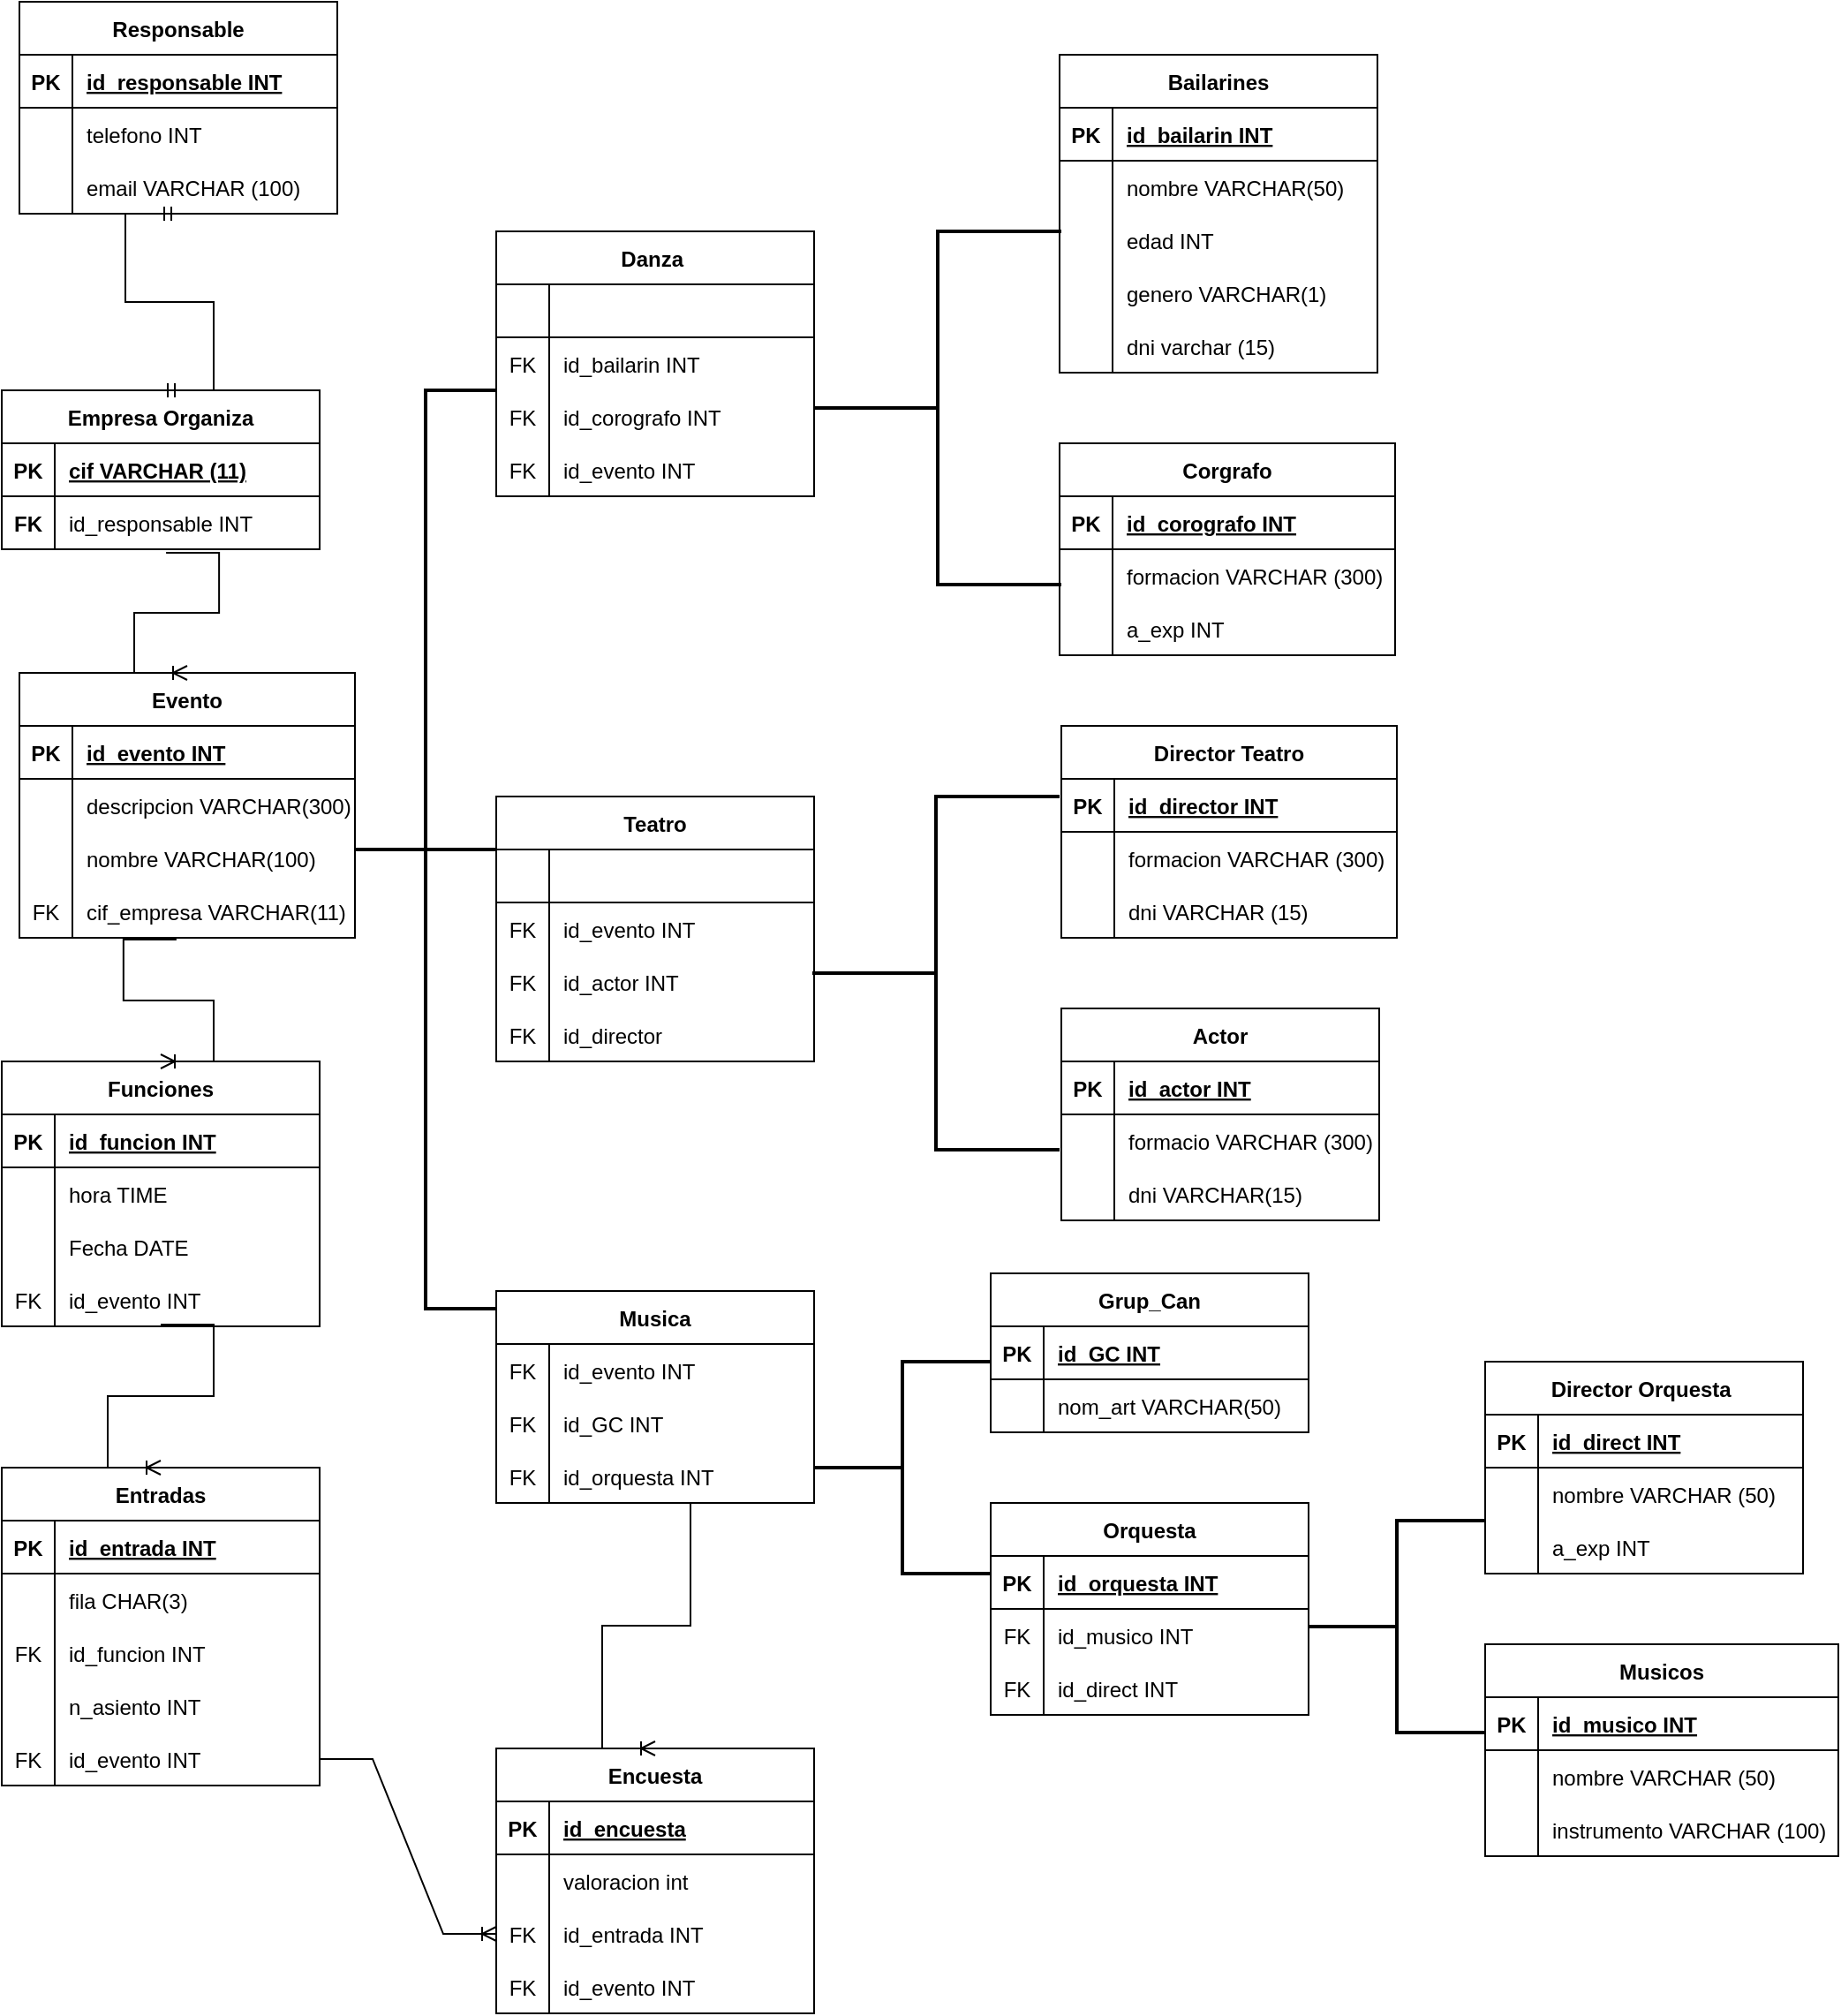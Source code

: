 <mxfile version="20.6.0" type="github"><diagram id="duByEmU3YlRQS2GJvSpn" name="Página-1"><mxGraphModel dx="2208" dy="787" grid="1" gridSize="10" guides="1" tooltips="1" connect="1" arrows="1" fold="1" page="1" pageScale="1" pageWidth="827" pageHeight="1169" math="0" shadow="0"><root><mxCell id="0"/><mxCell id="1" parent="0"/><mxCell id="4ju09RdS19J-5RYKHj7w-1" value="Responsable" style="shape=table;startSize=30;container=1;collapsible=1;childLayout=tableLayout;fixedRows=1;rowLines=0;fontStyle=1;align=center;resizeLast=1;" vertex="1" parent="1"><mxGeometry x="-270" y="30" width="180" height="120" as="geometry"/></mxCell><mxCell id="4ju09RdS19J-5RYKHj7w-2" value="" style="shape=tableRow;horizontal=0;startSize=0;swimlaneHead=0;swimlaneBody=0;fillColor=none;collapsible=0;dropTarget=0;points=[[0,0.5],[1,0.5]];portConstraint=eastwest;top=0;left=0;right=0;bottom=1;" vertex="1" parent="4ju09RdS19J-5RYKHj7w-1"><mxGeometry y="30" width="180" height="30" as="geometry"/></mxCell><mxCell id="4ju09RdS19J-5RYKHj7w-3" value="PK" style="shape=partialRectangle;connectable=0;fillColor=none;top=0;left=0;bottom=0;right=0;fontStyle=1;overflow=hidden;" vertex="1" parent="4ju09RdS19J-5RYKHj7w-2"><mxGeometry width="30" height="30" as="geometry"><mxRectangle width="30" height="30" as="alternateBounds"/></mxGeometry></mxCell><mxCell id="4ju09RdS19J-5RYKHj7w-4" value="id_responsable INT" style="shape=partialRectangle;connectable=0;fillColor=none;top=0;left=0;bottom=0;right=0;align=left;spacingLeft=6;fontStyle=5;overflow=hidden;" vertex="1" parent="4ju09RdS19J-5RYKHj7w-2"><mxGeometry x="30" width="150" height="30" as="geometry"><mxRectangle width="150" height="30" as="alternateBounds"/></mxGeometry></mxCell><mxCell id="4ju09RdS19J-5RYKHj7w-5" value="" style="shape=tableRow;horizontal=0;startSize=0;swimlaneHead=0;swimlaneBody=0;fillColor=none;collapsible=0;dropTarget=0;points=[[0,0.5],[1,0.5]];portConstraint=eastwest;top=0;left=0;right=0;bottom=0;" vertex="1" parent="4ju09RdS19J-5RYKHj7w-1"><mxGeometry y="60" width="180" height="30" as="geometry"/></mxCell><mxCell id="4ju09RdS19J-5RYKHj7w-6" value="" style="shape=partialRectangle;connectable=0;fillColor=none;top=0;left=0;bottom=0;right=0;editable=1;overflow=hidden;" vertex="1" parent="4ju09RdS19J-5RYKHj7w-5"><mxGeometry width="30" height="30" as="geometry"><mxRectangle width="30" height="30" as="alternateBounds"/></mxGeometry></mxCell><mxCell id="4ju09RdS19J-5RYKHj7w-7" value="telefono INT" style="shape=partialRectangle;connectable=0;fillColor=none;top=0;left=0;bottom=0;right=0;align=left;spacingLeft=6;overflow=hidden;" vertex="1" parent="4ju09RdS19J-5RYKHj7w-5"><mxGeometry x="30" width="150" height="30" as="geometry"><mxRectangle width="150" height="30" as="alternateBounds"/></mxGeometry></mxCell><mxCell id="4ju09RdS19J-5RYKHj7w-8" value="" style="shape=tableRow;horizontal=0;startSize=0;swimlaneHead=0;swimlaneBody=0;fillColor=none;collapsible=0;dropTarget=0;points=[[0,0.5],[1,0.5]];portConstraint=eastwest;top=0;left=0;right=0;bottom=0;" vertex="1" parent="4ju09RdS19J-5RYKHj7w-1"><mxGeometry y="90" width="180" height="30" as="geometry"/></mxCell><mxCell id="4ju09RdS19J-5RYKHj7w-9" value="" style="shape=partialRectangle;connectable=0;fillColor=none;top=0;left=0;bottom=0;right=0;editable=1;overflow=hidden;" vertex="1" parent="4ju09RdS19J-5RYKHj7w-8"><mxGeometry width="30" height="30" as="geometry"><mxRectangle width="30" height="30" as="alternateBounds"/></mxGeometry></mxCell><mxCell id="4ju09RdS19J-5RYKHj7w-10" value="email VARCHAR (100)" style="shape=partialRectangle;connectable=0;fillColor=none;top=0;left=0;bottom=0;right=0;align=left;spacingLeft=6;overflow=hidden;" vertex="1" parent="4ju09RdS19J-5RYKHj7w-8"><mxGeometry x="30" width="150" height="30" as="geometry"><mxRectangle width="150" height="30" as="alternateBounds"/></mxGeometry></mxCell><mxCell id="4ju09RdS19J-5RYKHj7w-14" value="Empresa Organiza" style="shape=table;startSize=30;container=1;collapsible=1;childLayout=tableLayout;fixedRows=1;rowLines=0;fontStyle=1;align=center;resizeLast=1;" vertex="1" parent="1"><mxGeometry x="-280" y="250" width="180" height="90" as="geometry"/></mxCell><mxCell id="4ju09RdS19J-5RYKHj7w-15" value="" style="shape=tableRow;horizontal=0;startSize=0;swimlaneHead=0;swimlaneBody=0;fillColor=none;collapsible=0;dropTarget=0;points=[[0,0.5],[1,0.5]];portConstraint=eastwest;top=0;left=0;right=0;bottom=1;" vertex="1" parent="4ju09RdS19J-5RYKHj7w-14"><mxGeometry y="30" width="180" height="30" as="geometry"/></mxCell><mxCell id="4ju09RdS19J-5RYKHj7w-16" value="PK" style="shape=partialRectangle;connectable=0;fillColor=none;top=0;left=0;bottom=0;right=0;fontStyle=1;overflow=hidden;" vertex="1" parent="4ju09RdS19J-5RYKHj7w-15"><mxGeometry width="30" height="30" as="geometry"><mxRectangle width="30" height="30" as="alternateBounds"/></mxGeometry></mxCell><mxCell id="4ju09RdS19J-5RYKHj7w-17" value="cif VARCHAR (11)" style="shape=partialRectangle;connectable=0;fillColor=none;top=0;left=0;bottom=0;right=0;align=left;spacingLeft=6;fontStyle=5;overflow=hidden;" vertex="1" parent="4ju09RdS19J-5RYKHj7w-15"><mxGeometry x="30" width="150" height="30" as="geometry"><mxRectangle width="150" height="30" as="alternateBounds"/></mxGeometry></mxCell><mxCell id="4ju09RdS19J-5RYKHj7w-18" value="" style="shape=tableRow;horizontal=0;startSize=0;swimlaneHead=0;swimlaneBody=0;fillColor=none;collapsible=0;dropTarget=0;points=[[0,0.5],[1,0.5]];portConstraint=eastwest;top=0;left=0;right=0;bottom=0;" vertex="1" parent="4ju09RdS19J-5RYKHj7w-14"><mxGeometry y="60" width="180" height="30" as="geometry"/></mxCell><mxCell id="4ju09RdS19J-5RYKHj7w-19" value="FK" style="shape=partialRectangle;connectable=0;fillColor=none;top=0;left=0;bottom=0;right=0;editable=1;overflow=hidden;fontStyle=1" vertex="1" parent="4ju09RdS19J-5RYKHj7w-18"><mxGeometry width="30" height="30" as="geometry"><mxRectangle width="30" height="30" as="alternateBounds"/></mxGeometry></mxCell><mxCell id="4ju09RdS19J-5RYKHj7w-20" value="id_responsable INT" style="shape=partialRectangle;connectable=0;fillColor=none;top=0;left=0;bottom=0;right=0;align=left;spacingLeft=6;overflow=hidden;" vertex="1" parent="4ju09RdS19J-5RYKHj7w-18"><mxGeometry x="30" width="150" height="30" as="geometry"><mxRectangle width="150" height="30" as="alternateBounds"/></mxGeometry></mxCell><mxCell id="4ju09RdS19J-5RYKHj7w-27" value="Evento" style="shape=table;startSize=30;container=1;collapsible=1;childLayout=tableLayout;fixedRows=1;rowLines=0;fontStyle=1;align=center;resizeLast=1;" vertex="1" parent="1"><mxGeometry x="-270" y="410" width="190" height="150" as="geometry"/></mxCell><mxCell id="4ju09RdS19J-5RYKHj7w-28" value="" style="shape=tableRow;horizontal=0;startSize=0;swimlaneHead=0;swimlaneBody=0;fillColor=none;collapsible=0;dropTarget=0;points=[[0,0.5],[1,0.5]];portConstraint=eastwest;top=0;left=0;right=0;bottom=1;" vertex="1" parent="4ju09RdS19J-5RYKHj7w-27"><mxGeometry y="30" width="190" height="30" as="geometry"/></mxCell><mxCell id="4ju09RdS19J-5RYKHj7w-29" value="PK" style="shape=partialRectangle;connectable=0;fillColor=none;top=0;left=0;bottom=0;right=0;fontStyle=1;overflow=hidden;" vertex="1" parent="4ju09RdS19J-5RYKHj7w-28"><mxGeometry width="30" height="30" as="geometry"><mxRectangle width="30" height="30" as="alternateBounds"/></mxGeometry></mxCell><mxCell id="4ju09RdS19J-5RYKHj7w-30" value="id_evento INT" style="shape=partialRectangle;connectable=0;fillColor=none;top=0;left=0;bottom=0;right=0;align=left;spacingLeft=6;fontStyle=5;overflow=hidden;" vertex="1" parent="4ju09RdS19J-5RYKHj7w-28"><mxGeometry x="30" width="160" height="30" as="geometry"><mxRectangle width="160" height="30" as="alternateBounds"/></mxGeometry></mxCell><mxCell id="4ju09RdS19J-5RYKHj7w-31" value="" style="shape=tableRow;horizontal=0;startSize=0;swimlaneHead=0;swimlaneBody=0;fillColor=none;collapsible=0;dropTarget=0;points=[[0,0.5],[1,0.5]];portConstraint=eastwest;top=0;left=0;right=0;bottom=0;" vertex="1" parent="4ju09RdS19J-5RYKHj7w-27"><mxGeometry y="60" width="190" height="30" as="geometry"/></mxCell><mxCell id="4ju09RdS19J-5RYKHj7w-32" value="" style="shape=partialRectangle;connectable=0;fillColor=none;top=0;left=0;bottom=0;right=0;editable=1;overflow=hidden;" vertex="1" parent="4ju09RdS19J-5RYKHj7w-31"><mxGeometry width="30" height="30" as="geometry"><mxRectangle width="30" height="30" as="alternateBounds"/></mxGeometry></mxCell><mxCell id="4ju09RdS19J-5RYKHj7w-33" value="descripcion VARCHAR(300)" style="shape=partialRectangle;connectable=0;fillColor=none;top=0;left=0;bottom=0;right=0;align=left;spacingLeft=6;overflow=hidden;" vertex="1" parent="4ju09RdS19J-5RYKHj7w-31"><mxGeometry x="30" width="160" height="30" as="geometry"><mxRectangle width="160" height="30" as="alternateBounds"/></mxGeometry></mxCell><mxCell id="4ju09RdS19J-5RYKHj7w-34" value="" style="shape=tableRow;horizontal=0;startSize=0;swimlaneHead=0;swimlaneBody=0;fillColor=none;collapsible=0;dropTarget=0;points=[[0,0.5],[1,0.5]];portConstraint=eastwest;top=0;left=0;right=0;bottom=0;" vertex="1" parent="4ju09RdS19J-5RYKHj7w-27"><mxGeometry y="90" width="190" height="30" as="geometry"/></mxCell><mxCell id="4ju09RdS19J-5RYKHj7w-35" value="" style="shape=partialRectangle;connectable=0;fillColor=none;top=0;left=0;bottom=0;right=0;editable=1;overflow=hidden;" vertex="1" parent="4ju09RdS19J-5RYKHj7w-34"><mxGeometry width="30" height="30" as="geometry"><mxRectangle width="30" height="30" as="alternateBounds"/></mxGeometry></mxCell><mxCell id="4ju09RdS19J-5RYKHj7w-36" value="nombre VARCHAR(100)" style="shape=partialRectangle;connectable=0;fillColor=none;top=0;left=0;bottom=0;right=0;align=left;spacingLeft=6;overflow=hidden;" vertex="1" parent="4ju09RdS19J-5RYKHj7w-34"><mxGeometry x="30" width="160" height="30" as="geometry"><mxRectangle width="160" height="30" as="alternateBounds"/></mxGeometry></mxCell><mxCell id="4ju09RdS19J-5RYKHj7w-37" value="" style="shape=tableRow;horizontal=0;startSize=0;swimlaneHead=0;swimlaneBody=0;fillColor=none;collapsible=0;dropTarget=0;points=[[0,0.5],[1,0.5]];portConstraint=eastwest;top=0;left=0;right=0;bottom=0;" vertex="1" parent="4ju09RdS19J-5RYKHj7w-27"><mxGeometry y="120" width="190" height="30" as="geometry"/></mxCell><mxCell id="4ju09RdS19J-5RYKHj7w-38" value="FK" style="shape=partialRectangle;connectable=0;fillColor=none;top=0;left=0;bottom=0;right=0;editable=1;overflow=hidden;" vertex="1" parent="4ju09RdS19J-5RYKHj7w-37"><mxGeometry width="30" height="30" as="geometry"><mxRectangle width="30" height="30" as="alternateBounds"/></mxGeometry></mxCell><mxCell id="4ju09RdS19J-5RYKHj7w-39" value="cif_empresa VARCHAR(11)" style="shape=partialRectangle;connectable=0;fillColor=none;top=0;left=0;bottom=0;right=0;align=left;spacingLeft=6;overflow=hidden;" vertex="1" parent="4ju09RdS19J-5RYKHj7w-37"><mxGeometry x="30" width="160" height="30" as="geometry"><mxRectangle width="160" height="30" as="alternateBounds"/></mxGeometry></mxCell><mxCell id="4ju09RdS19J-5RYKHj7w-40" value="Funciones" style="shape=table;startSize=30;container=1;collapsible=1;childLayout=tableLayout;fixedRows=1;rowLines=0;fontStyle=1;align=center;resizeLast=1;" vertex="1" parent="1"><mxGeometry x="-280" y="630" width="180" height="150" as="geometry"/></mxCell><mxCell id="4ju09RdS19J-5RYKHj7w-41" value="" style="shape=tableRow;horizontal=0;startSize=0;swimlaneHead=0;swimlaneBody=0;fillColor=none;collapsible=0;dropTarget=0;points=[[0,0.5],[1,0.5]];portConstraint=eastwest;top=0;left=0;right=0;bottom=1;" vertex="1" parent="4ju09RdS19J-5RYKHj7w-40"><mxGeometry y="30" width="180" height="30" as="geometry"/></mxCell><mxCell id="4ju09RdS19J-5RYKHj7w-42" value="PK" style="shape=partialRectangle;connectable=0;fillColor=none;top=0;left=0;bottom=0;right=0;fontStyle=1;overflow=hidden;" vertex="1" parent="4ju09RdS19J-5RYKHj7w-41"><mxGeometry width="30" height="30" as="geometry"><mxRectangle width="30" height="30" as="alternateBounds"/></mxGeometry></mxCell><mxCell id="4ju09RdS19J-5RYKHj7w-43" value="id_funcion INT" style="shape=partialRectangle;connectable=0;fillColor=none;top=0;left=0;bottom=0;right=0;align=left;spacingLeft=6;fontStyle=5;overflow=hidden;" vertex="1" parent="4ju09RdS19J-5RYKHj7w-41"><mxGeometry x="30" width="150" height="30" as="geometry"><mxRectangle width="150" height="30" as="alternateBounds"/></mxGeometry></mxCell><mxCell id="4ju09RdS19J-5RYKHj7w-44" value="" style="shape=tableRow;horizontal=0;startSize=0;swimlaneHead=0;swimlaneBody=0;fillColor=none;collapsible=0;dropTarget=0;points=[[0,0.5],[1,0.5]];portConstraint=eastwest;top=0;left=0;right=0;bottom=0;" vertex="1" parent="4ju09RdS19J-5RYKHj7w-40"><mxGeometry y="60" width="180" height="30" as="geometry"/></mxCell><mxCell id="4ju09RdS19J-5RYKHj7w-45" value="" style="shape=partialRectangle;connectable=0;fillColor=none;top=0;left=0;bottom=0;right=0;editable=1;overflow=hidden;" vertex="1" parent="4ju09RdS19J-5RYKHj7w-44"><mxGeometry width="30" height="30" as="geometry"><mxRectangle width="30" height="30" as="alternateBounds"/></mxGeometry></mxCell><mxCell id="4ju09RdS19J-5RYKHj7w-46" value="hora TIME " style="shape=partialRectangle;connectable=0;fillColor=none;top=0;left=0;bottom=0;right=0;align=left;spacingLeft=6;overflow=hidden;" vertex="1" parent="4ju09RdS19J-5RYKHj7w-44"><mxGeometry x="30" width="150" height="30" as="geometry"><mxRectangle width="150" height="30" as="alternateBounds"/></mxGeometry></mxCell><mxCell id="4ju09RdS19J-5RYKHj7w-47" value="" style="shape=tableRow;horizontal=0;startSize=0;swimlaneHead=0;swimlaneBody=0;fillColor=none;collapsible=0;dropTarget=0;points=[[0,0.5],[1,0.5]];portConstraint=eastwest;top=0;left=0;right=0;bottom=0;" vertex="1" parent="4ju09RdS19J-5RYKHj7w-40"><mxGeometry y="90" width="180" height="30" as="geometry"/></mxCell><mxCell id="4ju09RdS19J-5RYKHj7w-48" value="" style="shape=partialRectangle;connectable=0;fillColor=none;top=0;left=0;bottom=0;right=0;editable=1;overflow=hidden;" vertex="1" parent="4ju09RdS19J-5RYKHj7w-47"><mxGeometry width="30" height="30" as="geometry"><mxRectangle width="30" height="30" as="alternateBounds"/></mxGeometry></mxCell><mxCell id="4ju09RdS19J-5RYKHj7w-49" value="Fecha DATE" style="shape=partialRectangle;connectable=0;fillColor=none;top=0;left=0;bottom=0;right=0;align=left;spacingLeft=6;overflow=hidden;" vertex="1" parent="4ju09RdS19J-5RYKHj7w-47"><mxGeometry x="30" width="150" height="30" as="geometry"><mxRectangle width="150" height="30" as="alternateBounds"/></mxGeometry></mxCell><mxCell id="4ju09RdS19J-5RYKHj7w-50" value="" style="shape=tableRow;horizontal=0;startSize=0;swimlaneHead=0;swimlaneBody=0;fillColor=none;collapsible=0;dropTarget=0;points=[[0,0.5],[1,0.5]];portConstraint=eastwest;top=0;left=0;right=0;bottom=0;" vertex="1" parent="4ju09RdS19J-5RYKHj7w-40"><mxGeometry y="120" width="180" height="30" as="geometry"/></mxCell><mxCell id="4ju09RdS19J-5RYKHj7w-51" value="FK" style="shape=partialRectangle;connectable=0;fillColor=none;top=0;left=0;bottom=0;right=0;editable=1;overflow=hidden;" vertex="1" parent="4ju09RdS19J-5RYKHj7w-50"><mxGeometry width="30" height="30" as="geometry"><mxRectangle width="30" height="30" as="alternateBounds"/></mxGeometry></mxCell><mxCell id="4ju09RdS19J-5RYKHj7w-52" value="id_evento INT" style="shape=partialRectangle;connectable=0;fillColor=none;top=0;left=0;bottom=0;right=0;align=left;spacingLeft=6;overflow=hidden;" vertex="1" parent="4ju09RdS19J-5RYKHj7w-50"><mxGeometry x="30" width="150" height="30" as="geometry"><mxRectangle width="150" height="30" as="alternateBounds"/></mxGeometry></mxCell><mxCell id="4ju09RdS19J-5RYKHj7w-53" value="Entradas" style="shape=table;startSize=30;container=1;collapsible=1;childLayout=tableLayout;fixedRows=1;rowLines=0;fontStyle=1;align=center;resizeLast=1;" vertex="1" parent="1"><mxGeometry x="-280" y="860" width="180" height="180" as="geometry"/></mxCell><mxCell id="4ju09RdS19J-5RYKHj7w-54" value="" style="shape=tableRow;horizontal=0;startSize=0;swimlaneHead=0;swimlaneBody=0;fillColor=none;collapsible=0;dropTarget=0;points=[[0,0.5],[1,0.5]];portConstraint=eastwest;top=0;left=0;right=0;bottom=1;" vertex="1" parent="4ju09RdS19J-5RYKHj7w-53"><mxGeometry y="30" width="180" height="30" as="geometry"/></mxCell><mxCell id="4ju09RdS19J-5RYKHj7w-55" value="PK" style="shape=partialRectangle;connectable=0;fillColor=none;top=0;left=0;bottom=0;right=0;fontStyle=1;overflow=hidden;" vertex="1" parent="4ju09RdS19J-5RYKHj7w-54"><mxGeometry width="30" height="30" as="geometry"><mxRectangle width="30" height="30" as="alternateBounds"/></mxGeometry></mxCell><mxCell id="4ju09RdS19J-5RYKHj7w-56" value="id_entrada INT" style="shape=partialRectangle;connectable=0;fillColor=none;top=0;left=0;bottom=0;right=0;align=left;spacingLeft=6;fontStyle=5;overflow=hidden;" vertex="1" parent="4ju09RdS19J-5RYKHj7w-54"><mxGeometry x="30" width="150" height="30" as="geometry"><mxRectangle width="150" height="30" as="alternateBounds"/></mxGeometry></mxCell><mxCell id="4ju09RdS19J-5RYKHj7w-57" value="" style="shape=tableRow;horizontal=0;startSize=0;swimlaneHead=0;swimlaneBody=0;fillColor=none;collapsible=0;dropTarget=0;points=[[0,0.5],[1,0.5]];portConstraint=eastwest;top=0;left=0;right=0;bottom=0;" vertex="1" parent="4ju09RdS19J-5RYKHj7w-53"><mxGeometry y="60" width="180" height="30" as="geometry"/></mxCell><mxCell id="4ju09RdS19J-5RYKHj7w-58" value="" style="shape=partialRectangle;connectable=0;fillColor=none;top=0;left=0;bottom=0;right=0;editable=1;overflow=hidden;" vertex="1" parent="4ju09RdS19J-5RYKHj7w-57"><mxGeometry width="30" height="30" as="geometry"><mxRectangle width="30" height="30" as="alternateBounds"/></mxGeometry></mxCell><mxCell id="4ju09RdS19J-5RYKHj7w-59" value="fila CHAR(3)" style="shape=partialRectangle;connectable=0;fillColor=none;top=0;left=0;bottom=0;right=0;align=left;spacingLeft=6;overflow=hidden;" vertex="1" parent="4ju09RdS19J-5RYKHj7w-57"><mxGeometry x="30" width="150" height="30" as="geometry"><mxRectangle width="150" height="30" as="alternateBounds"/></mxGeometry></mxCell><mxCell id="4ju09RdS19J-5RYKHj7w-68" value="" style="shape=tableRow;horizontal=0;startSize=0;swimlaneHead=0;swimlaneBody=0;fillColor=none;collapsible=0;dropTarget=0;points=[[0,0.5],[1,0.5]];portConstraint=eastwest;top=0;left=0;right=0;bottom=0;" vertex="1" parent="4ju09RdS19J-5RYKHj7w-53"><mxGeometry y="90" width="180" height="30" as="geometry"/></mxCell><mxCell id="4ju09RdS19J-5RYKHj7w-69" value="FK" style="shape=partialRectangle;connectable=0;fillColor=none;top=0;left=0;bottom=0;right=0;editable=1;overflow=hidden;" vertex="1" parent="4ju09RdS19J-5RYKHj7w-68"><mxGeometry width="30" height="30" as="geometry"><mxRectangle width="30" height="30" as="alternateBounds"/></mxGeometry></mxCell><mxCell id="4ju09RdS19J-5RYKHj7w-70" value="id_funcion INT" style="shape=partialRectangle;connectable=0;fillColor=none;top=0;left=0;bottom=0;right=0;align=left;spacingLeft=6;overflow=hidden;" vertex="1" parent="4ju09RdS19J-5RYKHj7w-68"><mxGeometry x="30" width="150" height="30" as="geometry"><mxRectangle width="150" height="30" as="alternateBounds"/></mxGeometry></mxCell><mxCell id="4ju09RdS19J-5RYKHj7w-60" value="" style="shape=tableRow;horizontal=0;startSize=0;swimlaneHead=0;swimlaneBody=0;fillColor=none;collapsible=0;dropTarget=0;points=[[0,0.5],[1,0.5]];portConstraint=eastwest;top=0;left=0;right=0;bottom=0;" vertex="1" parent="4ju09RdS19J-5RYKHj7w-53"><mxGeometry y="120" width="180" height="30" as="geometry"/></mxCell><mxCell id="4ju09RdS19J-5RYKHj7w-61" value="" style="shape=partialRectangle;connectable=0;fillColor=none;top=0;left=0;bottom=0;right=0;editable=1;overflow=hidden;" vertex="1" parent="4ju09RdS19J-5RYKHj7w-60"><mxGeometry width="30" height="30" as="geometry"><mxRectangle width="30" height="30" as="alternateBounds"/></mxGeometry></mxCell><mxCell id="4ju09RdS19J-5RYKHj7w-62" value="n_asiento INT" style="shape=partialRectangle;connectable=0;fillColor=none;top=0;left=0;bottom=0;right=0;align=left;spacingLeft=6;overflow=hidden;" vertex="1" parent="4ju09RdS19J-5RYKHj7w-60"><mxGeometry x="30" width="150" height="30" as="geometry"><mxRectangle width="150" height="30" as="alternateBounds"/></mxGeometry></mxCell><mxCell id="4ju09RdS19J-5RYKHj7w-63" value="" style="shape=tableRow;horizontal=0;startSize=0;swimlaneHead=0;swimlaneBody=0;fillColor=none;collapsible=0;dropTarget=0;points=[[0,0.5],[1,0.5]];portConstraint=eastwest;top=0;left=0;right=0;bottom=0;" vertex="1" parent="4ju09RdS19J-5RYKHj7w-53"><mxGeometry y="150" width="180" height="30" as="geometry"/></mxCell><mxCell id="4ju09RdS19J-5RYKHj7w-64" value="FK" style="shape=partialRectangle;connectable=0;fillColor=none;top=0;left=0;bottom=0;right=0;editable=1;overflow=hidden;" vertex="1" parent="4ju09RdS19J-5RYKHj7w-63"><mxGeometry width="30" height="30" as="geometry"><mxRectangle width="30" height="30" as="alternateBounds"/></mxGeometry></mxCell><mxCell id="4ju09RdS19J-5RYKHj7w-65" value="id_evento INT" style="shape=partialRectangle;connectable=0;fillColor=none;top=0;left=0;bottom=0;right=0;align=left;spacingLeft=6;overflow=hidden;" vertex="1" parent="4ju09RdS19J-5RYKHj7w-63"><mxGeometry x="30" width="150" height="30" as="geometry"><mxRectangle width="150" height="30" as="alternateBounds"/></mxGeometry></mxCell><mxCell id="4ju09RdS19J-5RYKHj7w-71" value="Encuesta" style="shape=table;startSize=30;container=1;collapsible=1;childLayout=tableLayout;fixedRows=1;rowLines=0;fontStyle=1;align=center;resizeLast=1;" vertex="1" parent="1"><mxGeometry y="1019" width="180" height="150" as="geometry"/></mxCell><mxCell id="4ju09RdS19J-5RYKHj7w-72" value="" style="shape=tableRow;horizontal=0;startSize=0;swimlaneHead=0;swimlaneBody=0;fillColor=none;collapsible=0;dropTarget=0;points=[[0,0.5],[1,0.5]];portConstraint=eastwest;top=0;left=0;right=0;bottom=1;" vertex="1" parent="4ju09RdS19J-5RYKHj7w-71"><mxGeometry y="30" width="180" height="30" as="geometry"/></mxCell><mxCell id="4ju09RdS19J-5RYKHj7w-73" value="PK" style="shape=partialRectangle;connectable=0;fillColor=none;top=0;left=0;bottom=0;right=0;fontStyle=1;overflow=hidden;" vertex="1" parent="4ju09RdS19J-5RYKHj7w-72"><mxGeometry width="30" height="30" as="geometry"><mxRectangle width="30" height="30" as="alternateBounds"/></mxGeometry></mxCell><mxCell id="4ju09RdS19J-5RYKHj7w-74" value="id_encuesta" style="shape=partialRectangle;connectable=0;fillColor=none;top=0;left=0;bottom=0;right=0;align=left;spacingLeft=6;fontStyle=5;overflow=hidden;" vertex="1" parent="4ju09RdS19J-5RYKHj7w-72"><mxGeometry x="30" width="150" height="30" as="geometry"><mxRectangle width="150" height="30" as="alternateBounds"/></mxGeometry></mxCell><mxCell id="4ju09RdS19J-5RYKHj7w-75" value="" style="shape=tableRow;horizontal=0;startSize=0;swimlaneHead=0;swimlaneBody=0;fillColor=none;collapsible=0;dropTarget=0;points=[[0,0.5],[1,0.5]];portConstraint=eastwest;top=0;left=0;right=0;bottom=0;" vertex="1" parent="4ju09RdS19J-5RYKHj7w-71"><mxGeometry y="60" width="180" height="30" as="geometry"/></mxCell><mxCell id="4ju09RdS19J-5RYKHj7w-76" value="" style="shape=partialRectangle;connectable=0;fillColor=none;top=0;left=0;bottom=0;right=0;editable=1;overflow=hidden;" vertex="1" parent="4ju09RdS19J-5RYKHj7w-75"><mxGeometry width="30" height="30" as="geometry"><mxRectangle width="30" height="30" as="alternateBounds"/></mxGeometry></mxCell><mxCell id="4ju09RdS19J-5RYKHj7w-77" value="valoracion int " style="shape=partialRectangle;connectable=0;fillColor=none;top=0;left=0;bottom=0;right=0;align=left;spacingLeft=6;overflow=hidden;" vertex="1" parent="4ju09RdS19J-5RYKHj7w-75"><mxGeometry x="30" width="150" height="30" as="geometry"><mxRectangle width="150" height="30" as="alternateBounds"/></mxGeometry></mxCell><mxCell id="4ju09RdS19J-5RYKHj7w-78" value="" style="shape=tableRow;horizontal=0;startSize=0;swimlaneHead=0;swimlaneBody=0;fillColor=none;collapsible=0;dropTarget=0;points=[[0,0.5],[1,0.5]];portConstraint=eastwest;top=0;left=0;right=0;bottom=0;" vertex="1" parent="4ju09RdS19J-5RYKHj7w-71"><mxGeometry y="90" width="180" height="30" as="geometry"/></mxCell><mxCell id="4ju09RdS19J-5RYKHj7w-79" value="FK" style="shape=partialRectangle;connectable=0;fillColor=none;top=0;left=0;bottom=0;right=0;editable=1;overflow=hidden;" vertex="1" parent="4ju09RdS19J-5RYKHj7w-78"><mxGeometry width="30" height="30" as="geometry"><mxRectangle width="30" height="30" as="alternateBounds"/></mxGeometry></mxCell><mxCell id="4ju09RdS19J-5RYKHj7w-80" value="id_entrada INT" style="shape=partialRectangle;connectable=0;fillColor=none;top=0;left=0;bottom=0;right=0;align=left;spacingLeft=6;overflow=hidden;" vertex="1" parent="4ju09RdS19J-5RYKHj7w-78"><mxGeometry x="30" width="150" height="30" as="geometry"><mxRectangle width="150" height="30" as="alternateBounds"/></mxGeometry></mxCell><mxCell id="4ju09RdS19J-5RYKHj7w-81" value="" style="shape=tableRow;horizontal=0;startSize=0;swimlaneHead=0;swimlaneBody=0;fillColor=none;collapsible=0;dropTarget=0;points=[[0,0.5],[1,0.5]];portConstraint=eastwest;top=0;left=0;right=0;bottom=0;" vertex="1" parent="4ju09RdS19J-5RYKHj7w-71"><mxGeometry y="120" width="180" height="30" as="geometry"/></mxCell><mxCell id="4ju09RdS19J-5RYKHj7w-82" value="FK" style="shape=partialRectangle;connectable=0;fillColor=none;top=0;left=0;bottom=0;right=0;editable=1;overflow=hidden;" vertex="1" parent="4ju09RdS19J-5RYKHj7w-81"><mxGeometry width="30" height="30" as="geometry"><mxRectangle width="30" height="30" as="alternateBounds"/></mxGeometry></mxCell><mxCell id="4ju09RdS19J-5RYKHj7w-83" value="id_evento INT" style="shape=partialRectangle;connectable=0;fillColor=none;top=0;left=0;bottom=0;right=0;align=left;spacingLeft=6;overflow=hidden;" vertex="1" parent="4ju09RdS19J-5RYKHj7w-81"><mxGeometry x="30" width="150" height="30" as="geometry"><mxRectangle width="150" height="30" as="alternateBounds"/></mxGeometry></mxCell><mxCell id="4ju09RdS19J-5RYKHj7w-84" value="Danza " style="shape=table;startSize=30;container=1;collapsible=1;childLayout=tableLayout;fixedRows=1;rowLines=0;fontStyle=1;align=center;resizeLast=1;" vertex="1" parent="1"><mxGeometry y="160" width="180" height="150" as="geometry"/></mxCell><mxCell id="4ju09RdS19J-5RYKHj7w-85" value="" style="shape=tableRow;horizontal=0;startSize=0;swimlaneHead=0;swimlaneBody=0;fillColor=none;collapsible=0;dropTarget=0;points=[[0,0.5],[1,0.5]];portConstraint=eastwest;top=0;left=0;right=0;bottom=1;" vertex="1" parent="4ju09RdS19J-5RYKHj7w-84"><mxGeometry y="30" width="180" height="30" as="geometry"/></mxCell><mxCell id="4ju09RdS19J-5RYKHj7w-86" value="" style="shape=partialRectangle;connectable=0;fillColor=none;top=0;left=0;bottom=0;right=0;fontStyle=1;overflow=hidden;" vertex="1" parent="4ju09RdS19J-5RYKHj7w-85"><mxGeometry width="30" height="30" as="geometry"><mxRectangle width="30" height="30" as="alternateBounds"/></mxGeometry></mxCell><mxCell id="4ju09RdS19J-5RYKHj7w-87" value="" style="shape=partialRectangle;connectable=0;fillColor=none;top=0;left=0;bottom=0;right=0;align=left;spacingLeft=6;fontStyle=5;overflow=hidden;" vertex="1" parent="4ju09RdS19J-5RYKHj7w-85"><mxGeometry x="30" width="150" height="30" as="geometry"><mxRectangle width="150" height="30" as="alternateBounds"/></mxGeometry></mxCell><mxCell id="4ju09RdS19J-5RYKHj7w-88" value="" style="shape=tableRow;horizontal=0;startSize=0;swimlaneHead=0;swimlaneBody=0;fillColor=none;collapsible=0;dropTarget=0;points=[[0,0.5],[1,0.5]];portConstraint=eastwest;top=0;left=0;right=0;bottom=0;" vertex="1" parent="4ju09RdS19J-5RYKHj7w-84"><mxGeometry y="60" width="180" height="30" as="geometry"/></mxCell><mxCell id="4ju09RdS19J-5RYKHj7w-89" value="FK" style="shape=partialRectangle;connectable=0;fillColor=none;top=0;left=0;bottom=0;right=0;editable=1;overflow=hidden;" vertex="1" parent="4ju09RdS19J-5RYKHj7w-88"><mxGeometry width="30" height="30" as="geometry"><mxRectangle width="30" height="30" as="alternateBounds"/></mxGeometry></mxCell><mxCell id="4ju09RdS19J-5RYKHj7w-90" value="id_bailarin INT" style="shape=partialRectangle;connectable=0;fillColor=none;top=0;left=0;bottom=0;right=0;align=left;spacingLeft=6;overflow=hidden;" vertex="1" parent="4ju09RdS19J-5RYKHj7w-88"><mxGeometry x="30" width="150" height="30" as="geometry"><mxRectangle width="150" height="30" as="alternateBounds"/></mxGeometry></mxCell><mxCell id="4ju09RdS19J-5RYKHj7w-91" value="" style="shape=tableRow;horizontal=0;startSize=0;swimlaneHead=0;swimlaneBody=0;fillColor=none;collapsible=0;dropTarget=0;points=[[0,0.5],[1,0.5]];portConstraint=eastwest;top=0;left=0;right=0;bottom=0;" vertex="1" parent="4ju09RdS19J-5RYKHj7w-84"><mxGeometry y="90" width="180" height="30" as="geometry"/></mxCell><mxCell id="4ju09RdS19J-5RYKHj7w-92" value="FK" style="shape=partialRectangle;connectable=0;fillColor=none;top=0;left=0;bottom=0;right=0;editable=1;overflow=hidden;" vertex="1" parent="4ju09RdS19J-5RYKHj7w-91"><mxGeometry width="30" height="30" as="geometry"><mxRectangle width="30" height="30" as="alternateBounds"/></mxGeometry></mxCell><mxCell id="4ju09RdS19J-5RYKHj7w-93" value="id_corografo INT" style="shape=partialRectangle;connectable=0;fillColor=none;top=0;left=0;bottom=0;right=0;align=left;spacingLeft=6;overflow=hidden;" vertex="1" parent="4ju09RdS19J-5RYKHj7w-91"><mxGeometry x="30" width="150" height="30" as="geometry"><mxRectangle width="150" height="30" as="alternateBounds"/></mxGeometry></mxCell><mxCell id="4ju09RdS19J-5RYKHj7w-94" value="" style="shape=tableRow;horizontal=0;startSize=0;swimlaneHead=0;swimlaneBody=0;fillColor=none;collapsible=0;dropTarget=0;points=[[0,0.5],[1,0.5]];portConstraint=eastwest;top=0;left=0;right=0;bottom=0;" vertex="1" parent="4ju09RdS19J-5RYKHj7w-84"><mxGeometry y="120" width="180" height="30" as="geometry"/></mxCell><mxCell id="4ju09RdS19J-5RYKHj7w-95" value="FK" style="shape=partialRectangle;connectable=0;fillColor=none;top=0;left=0;bottom=0;right=0;editable=1;overflow=hidden;" vertex="1" parent="4ju09RdS19J-5RYKHj7w-94"><mxGeometry width="30" height="30" as="geometry"><mxRectangle width="30" height="30" as="alternateBounds"/></mxGeometry></mxCell><mxCell id="4ju09RdS19J-5RYKHj7w-96" value="id_evento INT" style="shape=partialRectangle;connectable=0;fillColor=none;top=0;left=0;bottom=0;right=0;align=left;spacingLeft=6;overflow=hidden;" vertex="1" parent="4ju09RdS19J-5RYKHj7w-94"><mxGeometry x="30" width="150" height="30" as="geometry"><mxRectangle width="150" height="30" as="alternateBounds"/></mxGeometry></mxCell><mxCell id="4ju09RdS19J-5RYKHj7w-97" value="Bailarines" style="shape=table;startSize=30;container=1;collapsible=1;childLayout=tableLayout;fixedRows=1;rowLines=0;fontStyle=1;align=center;resizeLast=1;" vertex="1" parent="1"><mxGeometry x="319" y="60" width="180" height="180" as="geometry"/></mxCell><mxCell id="4ju09RdS19J-5RYKHj7w-98" value="" style="shape=tableRow;horizontal=0;startSize=0;swimlaneHead=0;swimlaneBody=0;fillColor=none;collapsible=0;dropTarget=0;points=[[0,0.5],[1,0.5]];portConstraint=eastwest;top=0;left=0;right=0;bottom=1;" vertex="1" parent="4ju09RdS19J-5RYKHj7w-97"><mxGeometry y="30" width="180" height="30" as="geometry"/></mxCell><mxCell id="4ju09RdS19J-5RYKHj7w-99" value="PK" style="shape=partialRectangle;connectable=0;fillColor=none;top=0;left=0;bottom=0;right=0;fontStyle=1;overflow=hidden;" vertex="1" parent="4ju09RdS19J-5RYKHj7w-98"><mxGeometry width="30" height="30" as="geometry"><mxRectangle width="30" height="30" as="alternateBounds"/></mxGeometry></mxCell><mxCell id="4ju09RdS19J-5RYKHj7w-100" value="id_bailarin INT" style="shape=partialRectangle;connectable=0;fillColor=none;top=0;left=0;bottom=0;right=0;align=left;spacingLeft=6;fontStyle=5;overflow=hidden;" vertex="1" parent="4ju09RdS19J-5RYKHj7w-98"><mxGeometry x="30" width="150" height="30" as="geometry"><mxRectangle width="150" height="30" as="alternateBounds"/></mxGeometry></mxCell><mxCell id="4ju09RdS19J-5RYKHj7w-101" value="" style="shape=tableRow;horizontal=0;startSize=0;swimlaneHead=0;swimlaneBody=0;fillColor=none;collapsible=0;dropTarget=0;points=[[0,0.5],[1,0.5]];portConstraint=eastwest;top=0;left=0;right=0;bottom=0;" vertex="1" parent="4ju09RdS19J-5RYKHj7w-97"><mxGeometry y="60" width="180" height="30" as="geometry"/></mxCell><mxCell id="4ju09RdS19J-5RYKHj7w-102" value="" style="shape=partialRectangle;connectable=0;fillColor=none;top=0;left=0;bottom=0;right=0;editable=1;overflow=hidden;" vertex="1" parent="4ju09RdS19J-5RYKHj7w-101"><mxGeometry width="30" height="30" as="geometry"><mxRectangle width="30" height="30" as="alternateBounds"/></mxGeometry></mxCell><mxCell id="4ju09RdS19J-5RYKHj7w-103" value="nombre VARCHAR(50)" style="shape=partialRectangle;connectable=0;fillColor=none;top=0;left=0;bottom=0;right=0;align=left;spacingLeft=6;overflow=hidden;" vertex="1" parent="4ju09RdS19J-5RYKHj7w-101"><mxGeometry x="30" width="150" height="30" as="geometry"><mxRectangle width="150" height="30" as="alternateBounds"/></mxGeometry></mxCell><mxCell id="4ju09RdS19J-5RYKHj7w-104" value="" style="shape=tableRow;horizontal=0;startSize=0;swimlaneHead=0;swimlaneBody=0;fillColor=none;collapsible=0;dropTarget=0;points=[[0,0.5],[1,0.5]];portConstraint=eastwest;top=0;left=0;right=0;bottom=0;" vertex="1" parent="4ju09RdS19J-5RYKHj7w-97"><mxGeometry y="90" width="180" height="30" as="geometry"/></mxCell><mxCell id="4ju09RdS19J-5RYKHj7w-105" value="" style="shape=partialRectangle;connectable=0;fillColor=none;top=0;left=0;bottom=0;right=0;editable=1;overflow=hidden;" vertex="1" parent="4ju09RdS19J-5RYKHj7w-104"><mxGeometry width="30" height="30" as="geometry"><mxRectangle width="30" height="30" as="alternateBounds"/></mxGeometry></mxCell><mxCell id="4ju09RdS19J-5RYKHj7w-106" value="edad INT" style="shape=partialRectangle;connectable=0;fillColor=none;top=0;left=0;bottom=0;right=0;align=left;spacingLeft=6;overflow=hidden;" vertex="1" parent="4ju09RdS19J-5RYKHj7w-104"><mxGeometry x="30" width="150" height="30" as="geometry"><mxRectangle width="150" height="30" as="alternateBounds"/></mxGeometry></mxCell><mxCell id="4ju09RdS19J-5RYKHj7w-107" value="" style="shape=tableRow;horizontal=0;startSize=0;swimlaneHead=0;swimlaneBody=0;fillColor=none;collapsible=0;dropTarget=0;points=[[0,0.5],[1,0.5]];portConstraint=eastwest;top=0;left=0;right=0;bottom=0;" vertex="1" parent="4ju09RdS19J-5RYKHj7w-97"><mxGeometry y="120" width="180" height="30" as="geometry"/></mxCell><mxCell id="4ju09RdS19J-5RYKHj7w-108" value="" style="shape=partialRectangle;connectable=0;fillColor=none;top=0;left=0;bottom=0;right=0;editable=1;overflow=hidden;" vertex="1" parent="4ju09RdS19J-5RYKHj7w-107"><mxGeometry width="30" height="30" as="geometry"><mxRectangle width="30" height="30" as="alternateBounds"/></mxGeometry></mxCell><mxCell id="4ju09RdS19J-5RYKHj7w-109" value="genero VARCHAR(1)" style="shape=partialRectangle;connectable=0;fillColor=none;top=0;left=0;bottom=0;right=0;align=left;spacingLeft=6;overflow=hidden;" vertex="1" parent="4ju09RdS19J-5RYKHj7w-107"><mxGeometry x="30" width="150" height="30" as="geometry"><mxRectangle width="150" height="30" as="alternateBounds"/></mxGeometry></mxCell><mxCell id="4ju09RdS19J-5RYKHj7w-111" value="" style="shape=tableRow;horizontal=0;startSize=0;swimlaneHead=0;swimlaneBody=0;fillColor=none;collapsible=0;dropTarget=0;points=[[0,0.5],[1,0.5]];portConstraint=eastwest;top=0;left=0;right=0;bottom=0;" vertex="1" parent="4ju09RdS19J-5RYKHj7w-97"><mxGeometry y="150" width="180" height="30" as="geometry"/></mxCell><mxCell id="4ju09RdS19J-5RYKHj7w-112" value="" style="shape=partialRectangle;connectable=0;fillColor=none;top=0;left=0;bottom=0;right=0;editable=1;overflow=hidden;" vertex="1" parent="4ju09RdS19J-5RYKHj7w-111"><mxGeometry width="30" height="30" as="geometry"><mxRectangle width="30" height="30" as="alternateBounds"/></mxGeometry></mxCell><mxCell id="4ju09RdS19J-5RYKHj7w-113" value="dni varchar (15)" style="shape=partialRectangle;connectable=0;fillColor=none;top=0;left=0;bottom=0;right=0;align=left;spacingLeft=6;overflow=hidden;" vertex="1" parent="4ju09RdS19J-5RYKHj7w-111"><mxGeometry x="30" width="150" height="30" as="geometry"><mxRectangle width="150" height="30" as="alternateBounds"/></mxGeometry></mxCell><mxCell id="4ju09RdS19J-5RYKHj7w-114" value="Corgrafo" style="shape=table;startSize=30;container=1;collapsible=1;childLayout=tableLayout;fixedRows=1;rowLines=0;fontStyle=1;align=center;resizeLast=1;" vertex="1" parent="1"><mxGeometry x="319" y="280" width="190" height="120" as="geometry"/></mxCell><mxCell id="4ju09RdS19J-5RYKHj7w-115" value="" style="shape=tableRow;horizontal=0;startSize=0;swimlaneHead=0;swimlaneBody=0;fillColor=none;collapsible=0;dropTarget=0;points=[[0,0.5],[1,0.5]];portConstraint=eastwest;top=0;left=0;right=0;bottom=1;" vertex="1" parent="4ju09RdS19J-5RYKHj7w-114"><mxGeometry y="30" width="190" height="30" as="geometry"/></mxCell><mxCell id="4ju09RdS19J-5RYKHj7w-116" value="PK" style="shape=partialRectangle;connectable=0;fillColor=none;top=0;left=0;bottom=0;right=0;fontStyle=1;overflow=hidden;" vertex="1" parent="4ju09RdS19J-5RYKHj7w-115"><mxGeometry width="30" height="30" as="geometry"><mxRectangle width="30" height="30" as="alternateBounds"/></mxGeometry></mxCell><mxCell id="4ju09RdS19J-5RYKHj7w-117" value="id_corografo INT" style="shape=partialRectangle;connectable=0;fillColor=none;top=0;left=0;bottom=0;right=0;align=left;spacingLeft=6;fontStyle=5;overflow=hidden;" vertex="1" parent="4ju09RdS19J-5RYKHj7w-115"><mxGeometry x="30" width="160" height="30" as="geometry"><mxRectangle width="160" height="30" as="alternateBounds"/></mxGeometry></mxCell><mxCell id="4ju09RdS19J-5RYKHj7w-118" value="" style="shape=tableRow;horizontal=0;startSize=0;swimlaneHead=0;swimlaneBody=0;fillColor=none;collapsible=0;dropTarget=0;points=[[0,0.5],[1,0.5]];portConstraint=eastwest;top=0;left=0;right=0;bottom=0;" vertex="1" parent="4ju09RdS19J-5RYKHj7w-114"><mxGeometry y="60" width="190" height="30" as="geometry"/></mxCell><mxCell id="4ju09RdS19J-5RYKHj7w-119" value="" style="shape=partialRectangle;connectable=0;fillColor=none;top=0;left=0;bottom=0;right=0;editable=1;overflow=hidden;" vertex="1" parent="4ju09RdS19J-5RYKHj7w-118"><mxGeometry width="30" height="30" as="geometry"><mxRectangle width="30" height="30" as="alternateBounds"/></mxGeometry></mxCell><mxCell id="4ju09RdS19J-5RYKHj7w-120" value="formacion VARCHAR (300)" style="shape=partialRectangle;connectable=0;fillColor=none;top=0;left=0;bottom=0;right=0;align=left;spacingLeft=6;overflow=hidden;" vertex="1" parent="4ju09RdS19J-5RYKHj7w-118"><mxGeometry x="30" width="160" height="30" as="geometry"><mxRectangle width="160" height="30" as="alternateBounds"/></mxGeometry></mxCell><mxCell id="4ju09RdS19J-5RYKHj7w-121" value="" style="shape=tableRow;horizontal=0;startSize=0;swimlaneHead=0;swimlaneBody=0;fillColor=none;collapsible=0;dropTarget=0;points=[[0,0.5],[1,0.5]];portConstraint=eastwest;top=0;left=0;right=0;bottom=0;" vertex="1" parent="4ju09RdS19J-5RYKHj7w-114"><mxGeometry y="90" width="190" height="30" as="geometry"/></mxCell><mxCell id="4ju09RdS19J-5RYKHj7w-122" value="" style="shape=partialRectangle;connectable=0;fillColor=none;top=0;left=0;bottom=0;right=0;editable=1;overflow=hidden;" vertex="1" parent="4ju09RdS19J-5RYKHj7w-121"><mxGeometry width="30" height="30" as="geometry"><mxRectangle width="30" height="30" as="alternateBounds"/></mxGeometry></mxCell><mxCell id="4ju09RdS19J-5RYKHj7w-123" value="a_exp INT " style="shape=partialRectangle;connectable=0;fillColor=none;top=0;left=0;bottom=0;right=0;align=left;spacingLeft=6;overflow=hidden;" vertex="1" parent="4ju09RdS19J-5RYKHj7w-121"><mxGeometry x="30" width="160" height="30" as="geometry"><mxRectangle width="160" height="30" as="alternateBounds"/></mxGeometry></mxCell><mxCell id="4ju09RdS19J-5RYKHj7w-131" value="Teatro" style="shape=table;startSize=30;container=1;collapsible=1;childLayout=tableLayout;fixedRows=1;rowLines=0;fontStyle=1;align=center;resizeLast=1;" vertex="1" parent="1"><mxGeometry y="480" width="180" height="150" as="geometry"/></mxCell><mxCell id="4ju09RdS19J-5RYKHj7w-132" value="" style="shape=tableRow;horizontal=0;startSize=0;swimlaneHead=0;swimlaneBody=0;fillColor=none;collapsible=0;dropTarget=0;points=[[0,0.5],[1,0.5]];portConstraint=eastwest;top=0;left=0;right=0;bottom=1;" vertex="1" parent="4ju09RdS19J-5RYKHj7w-131"><mxGeometry y="30" width="180" height="30" as="geometry"/></mxCell><mxCell id="4ju09RdS19J-5RYKHj7w-133" value="" style="shape=partialRectangle;connectable=0;fillColor=none;top=0;left=0;bottom=0;right=0;fontStyle=1;overflow=hidden;" vertex="1" parent="4ju09RdS19J-5RYKHj7w-132"><mxGeometry width="30" height="30" as="geometry"><mxRectangle width="30" height="30" as="alternateBounds"/></mxGeometry></mxCell><mxCell id="4ju09RdS19J-5RYKHj7w-134" value="" style="shape=partialRectangle;connectable=0;fillColor=none;top=0;left=0;bottom=0;right=0;align=left;spacingLeft=6;fontStyle=5;overflow=hidden;" vertex="1" parent="4ju09RdS19J-5RYKHj7w-132"><mxGeometry x="30" width="150" height="30" as="geometry"><mxRectangle width="150" height="30" as="alternateBounds"/></mxGeometry></mxCell><mxCell id="4ju09RdS19J-5RYKHj7w-135" value="" style="shape=tableRow;horizontal=0;startSize=0;swimlaneHead=0;swimlaneBody=0;fillColor=none;collapsible=0;dropTarget=0;points=[[0,0.5],[1,0.5]];portConstraint=eastwest;top=0;left=0;right=0;bottom=0;" vertex="1" parent="4ju09RdS19J-5RYKHj7w-131"><mxGeometry y="60" width="180" height="30" as="geometry"/></mxCell><mxCell id="4ju09RdS19J-5RYKHj7w-136" value="FK" style="shape=partialRectangle;connectable=0;fillColor=none;top=0;left=0;bottom=0;right=0;editable=1;overflow=hidden;" vertex="1" parent="4ju09RdS19J-5RYKHj7w-135"><mxGeometry width="30" height="30" as="geometry"><mxRectangle width="30" height="30" as="alternateBounds"/></mxGeometry></mxCell><mxCell id="4ju09RdS19J-5RYKHj7w-137" value="id_evento INT " style="shape=partialRectangle;connectable=0;fillColor=none;top=0;left=0;bottom=0;right=0;align=left;spacingLeft=6;overflow=hidden;" vertex="1" parent="4ju09RdS19J-5RYKHj7w-135"><mxGeometry x="30" width="150" height="30" as="geometry"><mxRectangle width="150" height="30" as="alternateBounds"/></mxGeometry></mxCell><mxCell id="4ju09RdS19J-5RYKHj7w-138" value="" style="shape=tableRow;horizontal=0;startSize=0;swimlaneHead=0;swimlaneBody=0;fillColor=none;collapsible=0;dropTarget=0;points=[[0,0.5],[1,0.5]];portConstraint=eastwest;top=0;left=0;right=0;bottom=0;" vertex="1" parent="4ju09RdS19J-5RYKHj7w-131"><mxGeometry y="90" width="180" height="30" as="geometry"/></mxCell><mxCell id="4ju09RdS19J-5RYKHj7w-139" value="FK" style="shape=partialRectangle;connectable=0;fillColor=none;top=0;left=0;bottom=0;right=0;editable=1;overflow=hidden;" vertex="1" parent="4ju09RdS19J-5RYKHj7w-138"><mxGeometry width="30" height="30" as="geometry"><mxRectangle width="30" height="30" as="alternateBounds"/></mxGeometry></mxCell><mxCell id="4ju09RdS19J-5RYKHj7w-140" value="id_actor INT" style="shape=partialRectangle;connectable=0;fillColor=none;top=0;left=0;bottom=0;right=0;align=left;spacingLeft=6;overflow=hidden;" vertex="1" parent="4ju09RdS19J-5RYKHj7w-138"><mxGeometry x="30" width="150" height="30" as="geometry"><mxRectangle width="150" height="30" as="alternateBounds"/></mxGeometry></mxCell><mxCell id="4ju09RdS19J-5RYKHj7w-141" value="" style="shape=tableRow;horizontal=0;startSize=0;swimlaneHead=0;swimlaneBody=0;fillColor=none;collapsible=0;dropTarget=0;points=[[0,0.5],[1,0.5]];portConstraint=eastwest;top=0;left=0;right=0;bottom=0;" vertex="1" parent="4ju09RdS19J-5RYKHj7w-131"><mxGeometry y="120" width="180" height="30" as="geometry"/></mxCell><mxCell id="4ju09RdS19J-5RYKHj7w-142" value="FK" style="shape=partialRectangle;connectable=0;fillColor=none;top=0;left=0;bottom=0;right=0;editable=1;overflow=hidden;" vertex="1" parent="4ju09RdS19J-5RYKHj7w-141"><mxGeometry width="30" height="30" as="geometry"><mxRectangle width="30" height="30" as="alternateBounds"/></mxGeometry></mxCell><mxCell id="4ju09RdS19J-5RYKHj7w-143" value="id_director" style="shape=partialRectangle;connectable=0;fillColor=none;top=0;left=0;bottom=0;right=0;align=left;spacingLeft=6;overflow=hidden;" vertex="1" parent="4ju09RdS19J-5RYKHj7w-141"><mxGeometry x="30" width="150" height="30" as="geometry"><mxRectangle width="150" height="30" as="alternateBounds"/></mxGeometry></mxCell><mxCell id="4ju09RdS19J-5RYKHj7w-144" value="Actor" style="shape=table;startSize=30;container=1;collapsible=1;childLayout=tableLayout;fixedRows=1;rowLines=0;fontStyle=1;align=center;resizeLast=1;" vertex="1" parent="1"><mxGeometry x="320" y="600" width="180" height="120" as="geometry"/></mxCell><mxCell id="4ju09RdS19J-5RYKHj7w-145" value="" style="shape=tableRow;horizontal=0;startSize=0;swimlaneHead=0;swimlaneBody=0;fillColor=none;collapsible=0;dropTarget=0;points=[[0,0.5],[1,0.5]];portConstraint=eastwest;top=0;left=0;right=0;bottom=1;" vertex="1" parent="4ju09RdS19J-5RYKHj7w-144"><mxGeometry y="30" width="180" height="30" as="geometry"/></mxCell><mxCell id="4ju09RdS19J-5RYKHj7w-146" value="PK" style="shape=partialRectangle;connectable=0;fillColor=none;top=0;left=0;bottom=0;right=0;fontStyle=1;overflow=hidden;" vertex="1" parent="4ju09RdS19J-5RYKHj7w-145"><mxGeometry width="30" height="30" as="geometry"><mxRectangle width="30" height="30" as="alternateBounds"/></mxGeometry></mxCell><mxCell id="4ju09RdS19J-5RYKHj7w-147" value="id_actor INT" style="shape=partialRectangle;connectable=0;fillColor=none;top=0;left=0;bottom=0;right=0;align=left;spacingLeft=6;fontStyle=5;overflow=hidden;" vertex="1" parent="4ju09RdS19J-5RYKHj7w-145"><mxGeometry x="30" width="150" height="30" as="geometry"><mxRectangle width="150" height="30" as="alternateBounds"/></mxGeometry></mxCell><mxCell id="4ju09RdS19J-5RYKHj7w-148" value="" style="shape=tableRow;horizontal=0;startSize=0;swimlaneHead=0;swimlaneBody=0;fillColor=none;collapsible=0;dropTarget=0;points=[[0,0.5],[1,0.5]];portConstraint=eastwest;top=0;left=0;right=0;bottom=0;" vertex="1" parent="4ju09RdS19J-5RYKHj7w-144"><mxGeometry y="60" width="180" height="30" as="geometry"/></mxCell><mxCell id="4ju09RdS19J-5RYKHj7w-149" value="" style="shape=partialRectangle;connectable=0;fillColor=none;top=0;left=0;bottom=0;right=0;editable=1;overflow=hidden;" vertex="1" parent="4ju09RdS19J-5RYKHj7w-148"><mxGeometry width="30" height="30" as="geometry"><mxRectangle width="30" height="30" as="alternateBounds"/></mxGeometry></mxCell><mxCell id="4ju09RdS19J-5RYKHj7w-150" value="formacio VARCHAR (300)" style="shape=partialRectangle;connectable=0;fillColor=none;top=0;left=0;bottom=0;right=0;align=left;spacingLeft=6;overflow=hidden;" vertex="1" parent="4ju09RdS19J-5RYKHj7w-148"><mxGeometry x="30" width="150" height="30" as="geometry"><mxRectangle width="150" height="30" as="alternateBounds"/></mxGeometry></mxCell><mxCell id="4ju09RdS19J-5RYKHj7w-151" value="" style="shape=tableRow;horizontal=0;startSize=0;swimlaneHead=0;swimlaneBody=0;fillColor=none;collapsible=0;dropTarget=0;points=[[0,0.5],[1,0.5]];portConstraint=eastwest;top=0;left=0;right=0;bottom=0;" vertex="1" parent="4ju09RdS19J-5RYKHj7w-144"><mxGeometry y="90" width="180" height="30" as="geometry"/></mxCell><mxCell id="4ju09RdS19J-5RYKHj7w-152" value="" style="shape=partialRectangle;connectable=0;fillColor=none;top=0;left=0;bottom=0;right=0;editable=1;overflow=hidden;" vertex="1" parent="4ju09RdS19J-5RYKHj7w-151"><mxGeometry width="30" height="30" as="geometry"><mxRectangle width="30" height="30" as="alternateBounds"/></mxGeometry></mxCell><mxCell id="4ju09RdS19J-5RYKHj7w-153" value="dni VARCHAR(15)" style="shape=partialRectangle;connectable=0;fillColor=none;top=0;left=0;bottom=0;right=0;align=left;spacingLeft=6;overflow=hidden;" vertex="1" parent="4ju09RdS19J-5RYKHj7w-151"><mxGeometry x="30" width="150" height="30" as="geometry"><mxRectangle width="150" height="30" as="alternateBounds"/></mxGeometry></mxCell><mxCell id="4ju09RdS19J-5RYKHj7w-157" value="Director Teatro" style="shape=table;startSize=30;container=1;collapsible=1;childLayout=tableLayout;fixedRows=1;rowLines=0;fontStyle=1;align=center;resizeLast=1;" vertex="1" parent="1"><mxGeometry x="320" y="440" width="190" height="120" as="geometry"/></mxCell><mxCell id="4ju09RdS19J-5RYKHj7w-158" value="" style="shape=tableRow;horizontal=0;startSize=0;swimlaneHead=0;swimlaneBody=0;fillColor=none;collapsible=0;dropTarget=0;points=[[0,0.5],[1,0.5]];portConstraint=eastwest;top=0;left=0;right=0;bottom=1;" vertex="1" parent="4ju09RdS19J-5RYKHj7w-157"><mxGeometry y="30" width="190" height="30" as="geometry"/></mxCell><mxCell id="4ju09RdS19J-5RYKHj7w-159" value="PK" style="shape=partialRectangle;connectable=0;fillColor=none;top=0;left=0;bottom=0;right=0;fontStyle=1;overflow=hidden;" vertex="1" parent="4ju09RdS19J-5RYKHj7w-158"><mxGeometry width="30" height="30" as="geometry"><mxRectangle width="30" height="30" as="alternateBounds"/></mxGeometry></mxCell><mxCell id="4ju09RdS19J-5RYKHj7w-160" value="id_director INT" style="shape=partialRectangle;connectable=0;fillColor=none;top=0;left=0;bottom=0;right=0;align=left;spacingLeft=6;fontStyle=5;overflow=hidden;" vertex="1" parent="4ju09RdS19J-5RYKHj7w-158"><mxGeometry x="30" width="160" height="30" as="geometry"><mxRectangle width="160" height="30" as="alternateBounds"/></mxGeometry></mxCell><mxCell id="4ju09RdS19J-5RYKHj7w-161" value="" style="shape=tableRow;horizontal=0;startSize=0;swimlaneHead=0;swimlaneBody=0;fillColor=none;collapsible=0;dropTarget=0;points=[[0,0.5],[1,0.5]];portConstraint=eastwest;top=0;left=0;right=0;bottom=0;" vertex="1" parent="4ju09RdS19J-5RYKHj7w-157"><mxGeometry y="60" width="190" height="30" as="geometry"/></mxCell><mxCell id="4ju09RdS19J-5RYKHj7w-162" value="" style="shape=partialRectangle;connectable=0;fillColor=none;top=0;left=0;bottom=0;right=0;editable=1;overflow=hidden;" vertex="1" parent="4ju09RdS19J-5RYKHj7w-161"><mxGeometry width="30" height="30" as="geometry"><mxRectangle width="30" height="30" as="alternateBounds"/></mxGeometry></mxCell><mxCell id="4ju09RdS19J-5RYKHj7w-163" value="formacion VARCHAR (300)" style="shape=partialRectangle;connectable=0;fillColor=none;top=0;left=0;bottom=0;right=0;align=left;spacingLeft=6;overflow=hidden;" vertex="1" parent="4ju09RdS19J-5RYKHj7w-161"><mxGeometry x="30" width="160" height="30" as="geometry"><mxRectangle width="160" height="30" as="alternateBounds"/></mxGeometry></mxCell><mxCell id="4ju09RdS19J-5RYKHj7w-164" value="" style="shape=tableRow;horizontal=0;startSize=0;swimlaneHead=0;swimlaneBody=0;fillColor=none;collapsible=0;dropTarget=0;points=[[0,0.5],[1,0.5]];portConstraint=eastwest;top=0;left=0;right=0;bottom=0;" vertex="1" parent="4ju09RdS19J-5RYKHj7w-157"><mxGeometry y="90" width="190" height="30" as="geometry"/></mxCell><mxCell id="4ju09RdS19J-5RYKHj7w-165" value="" style="shape=partialRectangle;connectable=0;fillColor=none;top=0;left=0;bottom=0;right=0;editable=1;overflow=hidden;" vertex="1" parent="4ju09RdS19J-5RYKHj7w-164"><mxGeometry width="30" height="30" as="geometry"><mxRectangle width="30" height="30" as="alternateBounds"/></mxGeometry></mxCell><mxCell id="4ju09RdS19J-5RYKHj7w-166" value="dni VARCHAR (15)" style="shape=partialRectangle;connectable=0;fillColor=none;top=0;left=0;bottom=0;right=0;align=left;spacingLeft=6;overflow=hidden;" vertex="1" parent="4ju09RdS19J-5RYKHj7w-164"><mxGeometry x="30" width="160" height="30" as="geometry"><mxRectangle width="160" height="30" as="alternateBounds"/></mxGeometry></mxCell><mxCell id="4ju09RdS19J-5RYKHj7w-170" value="Musica" style="shape=table;startSize=30;container=1;collapsible=1;childLayout=tableLayout;fixedRows=1;rowLines=0;fontStyle=1;align=center;resizeLast=1;" vertex="1" parent="1"><mxGeometry y="760" width="180" height="120" as="geometry"/></mxCell><mxCell id="4ju09RdS19J-5RYKHj7w-174" value="" style="shape=tableRow;horizontal=0;startSize=0;swimlaneHead=0;swimlaneBody=0;fillColor=none;collapsible=0;dropTarget=0;points=[[0,0.5],[1,0.5]];portConstraint=eastwest;top=0;left=0;right=0;bottom=0;" vertex="1" parent="4ju09RdS19J-5RYKHj7w-170"><mxGeometry y="30" width="180" height="30" as="geometry"/></mxCell><mxCell id="4ju09RdS19J-5RYKHj7w-175" value="FK" style="shape=partialRectangle;connectable=0;fillColor=none;top=0;left=0;bottom=0;right=0;editable=1;overflow=hidden;" vertex="1" parent="4ju09RdS19J-5RYKHj7w-174"><mxGeometry width="30" height="30" as="geometry"><mxRectangle width="30" height="30" as="alternateBounds"/></mxGeometry></mxCell><mxCell id="4ju09RdS19J-5RYKHj7w-176" value="id_evento INT" style="shape=partialRectangle;connectable=0;fillColor=none;top=0;left=0;bottom=0;right=0;align=left;spacingLeft=6;overflow=hidden;" vertex="1" parent="4ju09RdS19J-5RYKHj7w-174"><mxGeometry x="30" width="150" height="30" as="geometry"><mxRectangle width="150" height="30" as="alternateBounds"/></mxGeometry></mxCell><mxCell id="4ju09RdS19J-5RYKHj7w-177" value="" style="shape=tableRow;horizontal=0;startSize=0;swimlaneHead=0;swimlaneBody=0;fillColor=none;collapsible=0;dropTarget=0;points=[[0,0.5],[1,0.5]];portConstraint=eastwest;top=0;left=0;right=0;bottom=0;" vertex="1" parent="4ju09RdS19J-5RYKHj7w-170"><mxGeometry y="60" width="180" height="30" as="geometry"/></mxCell><mxCell id="4ju09RdS19J-5RYKHj7w-178" value="FK" style="shape=partialRectangle;connectable=0;fillColor=none;top=0;left=0;bottom=0;right=0;editable=1;overflow=hidden;" vertex="1" parent="4ju09RdS19J-5RYKHj7w-177"><mxGeometry width="30" height="30" as="geometry"><mxRectangle width="30" height="30" as="alternateBounds"/></mxGeometry></mxCell><mxCell id="4ju09RdS19J-5RYKHj7w-179" value="id_GC INT" style="shape=partialRectangle;connectable=0;fillColor=none;top=0;left=0;bottom=0;right=0;align=left;spacingLeft=6;overflow=hidden;" vertex="1" parent="4ju09RdS19J-5RYKHj7w-177"><mxGeometry x="30" width="150" height="30" as="geometry"><mxRectangle width="150" height="30" as="alternateBounds"/></mxGeometry></mxCell><mxCell id="4ju09RdS19J-5RYKHj7w-180" value="" style="shape=tableRow;horizontal=0;startSize=0;swimlaneHead=0;swimlaneBody=0;fillColor=none;collapsible=0;dropTarget=0;points=[[0,0.5],[1,0.5]];portConstraint=eastwest;top=0;left=0;right=0;bottom=0;" vertex="1" parent="4ju09RdS19J-5RYKHj7w-170"><mxGeometry y="90" width="180" height="30" as="geometry"/></mxCell><mxCell id="4ju09RdS19J-5RYKHj7w-181" value="FK" style="shape=partialRectangle;connectable=0;fillColor=none;top=0;left=0;bottom=0;right=0;editable=1;overflow=hidden;" vertex="1" parent="4ju09RdS19J-5RYKHj7w-180"><mxGeometry width="30" height="30" as="geometry"><mxRectangle width="30" height="30" as="alternateBounds"/></mxGeometry></mxCell><mxCell id="4ju09RdS19J-5RYKHj7w-182" value="id_orquesta INT" style="shape=partialRectangle;connectable=0;fillColor=none;top=0;left=0;bottom=0;right=0;align=left;spacingLeft=6;overflow=hidden;" vertex="1" parent="4ju09RdS19J-5RYKHj7w-180"><mxGeometry x="30" width="150" height="30" as="geometry"><mxRectangle width="150" height="30" as="alternateBounds"/></mxGeometry></mxCell><mxCell id="4ju09RdS19J-5RYKHj7w-183" value="Grup_Can" style="shape=table;startSize=30;container=1;collapsible=1;childLayout=tableLayout;fixedRows=1;rowLines=0;fontStyle=1;align=center;resizeLast=1;" vertex="1" parent="1"><mxGeometry x="280" y="750" width="180" height="90" as="geometry"/></mxCell><mxCell id="4ju09RdS19J-5RYKHj7w-184" value="" style="shape=tableRow;horizontal=0;startSize=0;swimlaneHead=0;swimlaneBody=0;fillColor=none;collapsible=0;dropTarget=0;points=[[0,0.5],[1,0.5]];portConstraint=eastwest;top=0;left=0;right=0;bottom=1;" vertex="1" parent="4ju09RdS19J-5RYKHj7w-183"><mxGeometry y="30" width="180" height="30" as="geometry"/></mxCell><mxCell id="4ju09RdS19J-5RYKHj7w-185" value="PK" style="shape=partialRectangle;connectable=0;fillColor=none;top=0;left=0;bottom=0;right=0;fontStyle=1;overflow=hidden;" vertex="1" parent="4ju09RdS19J-5RYKHj7w-184"><mxGeometry width="30" height="30" as="geometry"><mxRectangle width="30" height="30" as="alternateBounds"/></mxGeometry></mxCell><mxCell id="4ju09RdS19J-5RYKHj7w-186" value="id_GC INT" style="shape=partialRectangle;connectable=0;fillColor=none;top=0;left=0;bottom=0;right=0;align=left;spacingLeft=6;fontStyle=5;overflow=hidden;" vertex="1" parent="4ju09RdS19J-5RYKHj7w-184"><mxGeometry x="30" width="150" height="30" as="geometry"><mxRectangle width="150" height="30" as="alternateBounds"/></mxGeometry></mxCell><mxCell id="4ju09RdS19J-5RYKHj7w-187" value="" style="shape=tableRow;horizontal=0;startSize=0;swimlaneHead=0;swimlaneBody=0;fillColor=none;collapsible=0;dropTarget=0;points=[[0,0.5],[1,0.5]];portConstraint=eastwest;top=0;left=0;right=0;bottom=0;" vertex="1" parent="4ju09RdS19J-5RYKHj7w-183"><mxGeometry y="60" width="180" height="30" as="geometry"/></mxCell><mxCell id="4ju09RdS19J-5RYKHj7w-188" value="" style="shape=partialRectangle;connectable=0;fillColor=none;top=0;left=0;bottom=0;right=0;editable=1;overflow=hidden;" vertex="1" parent="4ju09RdS19J-5RYKHj7w-187"><mxGeometry width="30" height="30" as="geometry"><mxRectangle width="30" height="30" as="alternateBounds"/></mxGeometry></mxCell><mxCell id="4ju09RdS19J-5RYKHj7w-189" value="nom_art VARCHAR(50)" style="shape=partialRectangle;connectable=0;fillColor=none;top=0;left=0;bottom=0;right=0;align=left;spacingLeft=6;overflow=hidden;" vertex="1" parent="4ju09RdS19J-5RYKHj7w-187"><mxGeometry x="30" width="150" height="30" as="geometry"><mxRectangle width="150" height="30" as="alternateBounds"/></mxGeometry></mxCell><mxCell id="4ju09RdS19J-5RYKHj7w-196" value="Orquesta" style="shape=table;startSize=30;container=1;collapsible=1;childLayout=tableLayout;fixedRows=1;rowLines=0;fontStyle=1;align=center;resizeLast=1;" vertex="1" parent="1"><mxGeometry x="280" y="880" width="180" height="120" as="geometry"/></mxCell><mxCell id="4ju09RdS19J-5RYKHj7w-197" value="" style="shape=tableRow;horizontal=0;startSize=0;swimlaneHead=0;swimlaneBody=0;fillColor=none;collapsible=0;dropTarget=0;points=[[0,0.5],[1,0.5]];portConstraint=eastwest;top=0;left=0;right=0;bottom=1;" vertex="1" parent="4ju09RdS19J-5RYKHj7w-196"><mxGeometry y="30" width="180" height="30" as="geometry"/></mxCell><mxCell id="4ju09RdS19J-5RYKHj7w-198" value="PK" style="shape=partialRectangle;connectable=0;fillColor=none;top=0;left=0;bottom=0;right=0;fontStyle=1;overflow=hidden;" vertex="1" parent="4ju09RdS19J-5RYKHj7w-197"><mxGeometry width="30" height="30" as="geometry"><mxRectangle width="30" height="30" as="alternateBounds"/></mxGeometry></mxCell><mxCell id="4ju09RdS19J-5RYKHj7w-199" value="id_orquesta INT" style="shape=partialRectangle;connectable=0;fillColor=none;top=0;left=0;bottom=0;right=0;align=left;spacingLeft=6;fontStyle=5;overflow=hidden;" vertex="1" parent="4ju09RdS19J-5RYKHj7w-197"><mxGeometry x="30" width="150" height="30" as="geometry"><mxRectangle width="150" height="30" as="alternateBounds"/></mxGeometry></mxCell><mxCell id="4ju09RdS19J-5RYKHj7w-200" value="" style="shape=tableRow;horizontal=0;startSize=0;swimlaneHead=0;swimlaneBody=0;fillColor=none;collapsible=0;dropTarget=0;points=[[0,0.5],[1,0.5]];portConstraint=eastwest;top=0;left=0;right=0;bottom=0;" vertex="1" parent="4ju09RdS19J-5RYKHj7w-196"><mxGeometry y="60" width="180" height="30" as="geometry"/></mxCell><mxCell id="4ju09RdS19J-5RYKHj7w-201" value="FK" style="shape=partialRectangle;connectable=0;fillColor=none;top=0;left=0;bottom=0;right=0;editable=1;overflow=hidden;" vertex="1" parent="4ju09RdS19J-5RYKHj7w-200"><mxGeometry width="30" height="30" as="geometry"><mxRectangle width="30" height="30" as="alternateBounds"/></mxGeometry></mxCell><mxCell id="4ju09RdS19J-5RYKHj7w-202" value="id_musico INT" style="shape=partialRectangle;connectable=0;fillColor=none;top=0;left=0;bottom=0;right=0;align=left;spacingLeft=6;overflow=hidden;" vertex="1" parent="4ju09RdS19J-5RYKHj7w-200"><mxGeometry x="30" width="150" height="30" as="geometry"><mxRectangle width="150" height="30" as="alternateBounds"/></mxGeometry></mxCell><mxCell id="4ju09RdS19J-5RYKHj7w-203" value="" style="shape=tableRow;horizontal=0;startSize=0;swimlaneHead=0;swimlaneBody=0;fillColor=none;collapsible=0;dropTarget=0;points=[[0,0.5],[1,0.5]];portConstraint=eastwest;top=0;left=0;right=0;bottom=0;" vertex="1" parent="4ju09RdS19J-5RYKHj7w-196"><mxGeometry y="90" width="180" height="30" as="geometry"/></mxCell><mxCell id="4ju09RdS19J-5RYKHj7w-204" value="FK" style="shape=partialRectangle;connectable=0;fillColor=none;top=0;left=0;bottom=0;right=0;editable=1;overflow=hidden;" vertex="1" parent="4ju09RdS19J-5RYKHj7w-203"><mxGeometry width="30" height="30" as="geometry"><mxRectangle width="30" height="30" as="alternateBounds"/></mxGeometry></mxCell><mxCell id="4ju09RdS19J-5RYKHj7w-205" value="id_direct INT" style="shape=partialRectangle;connectable=0;fillColor=none;top=0;left=0;bottom=0;right=0;align=left;spacingLeft=6;overflow=hidden;" vertex="1" parent="4ju09RdS19J-5RYKHj7w-203"><mxGeometry x="30" width="150" height="30" as="geometry"><mxRectangle width="150" height="30" as="alternateBounds"/></mxGeometry></mxCell><mxCell id="4ju09RdS19J-5RYKHj7w-209" value="Musicos" style="shape=table;startSize=30;container=1;collapsible=1;childLayout=tableLayout;fixedRows=1;rowLines=0;fontStyle=1;align=center;resizeLast=1;" vertex="1" parent="1"><mxGeometry x="560" y="960" width="200" height="120" as="geometry"/></mxCell><mxCell id="4ju09RdS19J-5RYKHj7w-210" value="" style="shape=tableRow;horizontal=0;startSize=0;swimlaneHead=0;swimlaneBody=0;fillColor=none;collapsible=0;dropTarget=0;points=[[0,0.5],[1,0.5]];portConstraint=eastwest;top=0;left=0;right=0;bottom=1;" vertex="1" parent="4ju09RdS19J-5RYKHj7w-209"><mxGeometry y="30" width="200" height="30" as="geometry"/></mxCell><mxCell id="4ju09RdS19J-5RYKHj7w-211" value="PK" style="shape=partialRectangle;connectable=0;fillColor=none;top=0;left=0;bottom=0;right=0;fontStyle=1;overflow=hidden;" vertex="1" parent="4ju09RdS19J-5RYKHj7w-210"><mxGeometry width="30" height="30" as="geometry"><mxRectangle width="30" height="30" as="alternateBounds"/></mxGeometry></mxCell><mxCell id="4ju09RdS19J-5RYKHj7w-212" value="id_musico INT" style="shape=partialRectangle;connectable=0;fillColor=none;top=0;left=0;bottom=0;right=0;align=left;spacingLeft=6;fontStyle=5;overflow=hidden;" vertex="1" parent="4ju09RdS19J-5RYKHj7w-210"><mxGeometry x="30" width="170" height="30" as="geometry"><mxRectangle width="170" height="30" as="alternateBounds"/></mxGeometry></mxCell><mxCell id="4ju09RdS19J-5RYKHj7w-213" value="" style="shape=tableRow;horizontal=0;startSize=0;swimlaneHead=0;swimlaneBody=0;fillColor=none;collapsible=0;dropTarget=0;points=[[0,0.5],[1,0.5]];portConstraint=eastwest;top=0;left=0;right=0;bottom=0;" vertex="1" parent="4ju09RdS19J-5RYKHj7w-209"><mxGeometry y="60" width="200" height="30" as="geometry"/></mxCell><mxCell id="4ju09RdS19J-5RYKHj7w-214" value="" style="shape=partialRectangle;connectable=0;fillColor=none;top=0;left=0;bottom=0;right=0;editable=1;overflow=hidden;" vertex="1" parent="4ju09RdS19J-5RYKHj7w-213"><mxGeometry width="30" height="30" as="geometry"><mxRectangle width="30" height="30" as="alternateBounds"/></mxGeometry></mxCell><mxCell id="4ju09RdS19J-5RYKHj7w-215" value="nombre VARCHAR (50)" style="shape=partialRectangle;connectable=0;fillColor=none;top=0;left=0;bottom=0;right=0;align=left;spacingLeft=6;overflow=hidden;" vertex="1" parent="4ju09RdS19J-5RYKHj7w-213"><mxGeometry x="30" width="170" height="30" as="geometry"><mxRectangle width="170" height="30" as="alternateBounds"/></mxGeometry></mxCell><mxCell id="4ju09RdS19J-5RYKHj7w-216" value="" style="shape=tableRow;horizontal=0;startSize=0;swimlaneHead=0;swimlaneBody=0;fillColor=none;collapsible=0;dropTarget=0;points=[[0,0.5],[1,0.5]];portConstraint=eastwest;top=0;left=0;right=0;bottom=0;" vertex="1" parent="4ju09RdS19J-5RYKHj7w-209"><mxGeometry y="90" width="200" height="30" as="geometry"/></mxCell><mxCell id="4ju09RdS19J-5RYKHj7w-217" value="" style="shape=partialRectangle;connectable=0;fillColor=none;top=0;left=0;bottom=0;right=0;editable=1;overflow=hidden;" vertex="1" parent="4ju09RdS19J-5RYKHj7w-216"><mxGeometry width="30" height="30" as="geometry"><mxRectangle width="30" height="30" as="alternateBounds"/></mxGeometry></mxCell><mxCell id="4ju09RdS19J-5RYKHj7w-218" value="instrumento VARCHAR (100)" style="shape=partialRectangle;connectable=0;fillColor=none;top=0;left=0;bottom=0;right=0;align=left;spacingLeft=6;overflow=hidden;" vertex="1" parent="4ju09RdS19J-5RYKHj7w-216"><mxGeometry x="30" width="170" height="30" as="geometry"><mxRectangle width="170" height="30" as="alternateBounds"/></mxGeometry></mxCell><mxCell id="4ju09RdS19J-5RYKHj7w-222" value="Director Orquesta " style="shape=table;startSize=30;container=1;collapsible=1;childLayout=tableLayout;fixedRows=1;rowLines=0;fontStyle=1;align=center;resizeLast=1;" vertex="1" parent="1"><mxGeometry x="560" y="800" width="180" height="120" as="geometry"/></mxCell><mxCell id="4ju09RdS19J-5RYKHj7w-223" value="" style="shape=tableRow;horizontal=0;startSize=0;swimlaneHead=0;swimlaneBody=0;fillColor=none;collapsible=0;dropTarget=0;points=[[0,0.5],[1,0.5]];portConstraint=eastwest;top=0;left=0;right=0;bottom=1;" vertex="1" parent="4ju09RdS19J-5RYKHj7w-222"><mxGeometry y="30" width="180" height="30" as="geometry"/></mxCell><mxCell id="4ju09RdS19J-5RYKHj7w-224" value="PK" style="shape=partialRectangle;connectable=0;fillColor=none;top=0;left=0;bottom=0;right=0;fontStyle=1;overflow=hidden;" vertex="1" parent="4ju09RdS19J-5RYKHj7w-223"><mxGeometry width="30" height="30" as="geometry"><mxRectangle width="30" height="30" as="alternateBounds"/></mxGeometry></mxCell><mxCell id="4ju09RdS19J-5RYKHj7w-225" value="id_direct INT" style="shape=partialRectangle;connectable=0;fillColor=none;top=0;left=0;bottom=0;right=0;align=left;spacingLeft=6;fontStyle=5;overflow=hidden;" vertex="1" parent="4ju09RdS19J-5RYKHj7w-223"><mxGeometry x="30" width="150" height="30" as="geometry"><mxRectangle width="150" height="30" as="alternateBounds"/></mxGeometry></mxCell><mxCell id="4ju09RdS19J-5RYKHj7w-226" value="" style="shape=tableRow;horizontal=0;startSize=0;swimlaneHead=0;swimlaneBody=0;fillColor=none;collapsible=0;dropTarget=0;points=[[0,0.5],[1,0.5]];portConstraint=eastwest;top=0;left=0;right=0;bottom=0;" vertex="1" parent="4ju09RdS19J-5RYKHj7w-222"><mxGeometry y="60" width="180" height="30" as="geometry"/></mxCell><mxCell id="4ju09RdS19J-5RYKHj7w-227" value="" style="shape=partialRectangle;connectable=0;fillColor=none;top=0;left=0;bottom=0;right=0;editable=1;overflow=hidden;" vertex="1" parent="4ju09RdS19J-5RYKHj7w-226"><mxGeometry width="30" height="30" as="geometry"><mxRectangle width="30" height="30" as="alternateBounds"/></mxGeometry></mxCell><mxCell id="4ju09RdS19J-5RYKHj7w-228" value="nombre VARCHAR (50)" style="shape=partialRectangle;connectable=0;fillColor=none;top=0;left=0;bottom=0;right=0;align=left;spacingLeft=6;overflow=hidden;" vertex="1" parent="4ju09RdS19J-5RYKHj7w-226"><mxGeometry x="30" width="150" height="30" as="geometry"><mxRectangle width="150" height="30" as="alternateBounds"/></mxGeometry></mxCell><mxCell id="4ju09RdS19J-5RYKHj7w-229" value="" style="shape=tableRow;horizontal=0;startSize=0;swimlaneHead=0;swimlaneBody=0;fillColor=none;collapsible=0;dropTarget=0;points=[[0,0.5],[1,0.5]];portConstraint=eastwest;top=0;left=0;right=0;bottom=0;" vertex="1" parent="4ju09RdS19J-5RYKHj7w-222"><mxGeometry y="90" width="180" height="30" as="geometry"/></mxCell><mxCell id="4ju09RdS19J-5RYKHj7w-230" value="" style="shape=partialRectangle;connectable=0;fillColor=none;top=0;left=0;bottom=0;right=0;editable=1;overflow=hidden;" vertex="1" parent="4ju09RdS19J-5RYKHj7w-229"><mxGeometry width="30" height="30" as="geometry"><mxRectangle width="30" height="30" as="alternateBounds"/></mxGeometry></mxCell><mxCell id="4ju09RdS19J-5RYKHj7w-231" value="a_exp INT" style="shape=partialRectangle;connectable=0;fillColor=none;top=0;left=0;bottom=0;right=0;align=left;spacingLeft=6;overflow=hidden;" vertex="1" parent="4ju09RdS19J-5RYKHj7w-229"><mxGeometry x="30" width="150" height="30" as="geometry"><mxRectangle width="150" height="30" as="alternateBounds"/></mxGeometry></mxCell><mxCell id="4ju09RdS19J-5RYKHj7w-236" value="" style="edgeStyle=entityRelationEdgeStyle;fontSize=12;html=1;endArrow=ERmandOne;startArrow=ERmandOne;rounded=0;exitX=0.5;exitY=0;exitDx=0;exitDy=0;" edge="1" parent="1" source="4ju09RdS19J-5RYKHj7w-14"><mxGeometry width="100" height="100" relative="1" as="geometry"><mxPoint x="-240" y="250" as="sourcePoint"/><mxPoint x="-180" y="150" as="targetPoint"/></mxGeometry></mxCell><mxCell id="4ju09RdS19J-5RYKHj7w-238" value="" style="edgeStyle=entityRelationEdgeStyle;fontSize=12;html=1;endArrow=ERoneToMany;rounded=0;entryX=0.5;entryY=0;entryDx=0;entryDy=0;exitX=0.517;exitY=1.067;exitDx=0;exitDy=0;exitPerimeter=0;" edge="1" parent="1" source="4ju09RdS19J-5RYKHj7w-18" target="4ju09RdS19J-5RYKHj7w-27"><mxGeometry width="100" height="100" relative="1" as="geometry"><mxPoint x="360" y="560" as="sourcePoint"/><mxPoint x="460" y="460" as="targetPoint"/></mxGeometry></mxCell><mxCell id="4ju09RdS19J-5RYKHj7w-239" value="" style="edgeStyle=entityRelationEdgeStyle;fontSize=12;html=1;endArrow=ERoneToMany;rounded=0;entryX=0.5;entryY=0;entryDx=0;entryDy=0;exitX=0.468;exitY=1.033;exitDx=0;exitDy=0;exitPerimeter=0;" edge="1" parent="1" source="4ju09RdS19J-5RYKHj7w-37" target="4ju09RdS19J-5RYKHj7w-40"><mxGeometry width="100" height="100" relative="1" as="geometry"><mxPoint x="-176.94" y="352.01" as="sourcePoint"/><mxPoint x="-175" y="420" as="targetPoint"/></mxGeometry></mxCell><mxCell id="4ju09RdS19J-5RYKHj7w-240" value="" style="edgeStyle=entityRelationEdgeStyle;fontSize=12;html=1;endArrow=ERoneToMany;rounded=0;entryX=0.5;entryY=0;entryDx=0;entryDy=0;exitX=0.5;exitY=0.967;exitDx=0;exitDy=0;exitPerimeter=0;" edge="1" parent="1" source="4ju09RdS19J-5RYKHj7w-50" target="4ju09RdS19J-5RYKHj7w-53"><mxGeometry width="100" height="100" relative="1" as="geometry"><mxPoint x="-166.94" y="362.01" as="sourcePoint"/><mxPoint x="-165" y="430" as="targetPoint"/></mxGeometry></mxCell><mxCell id="4ju09RdS19J-5RYKHj7w-241" value="" style="edgeStyle=entityRelationEdgeStyle;fontSize=12;html=1;endArrow=ERoneToMany;rounded=0;exitX=1;exitY=0.5;exitDx=0;exitDy=0;entryX=0;entryY=0.5;entryDx=0;entryDy=0;" edge="1" parent="1" source="4ju09RdS19J-5RYKHj7w-63" target="4ju09RdS19J-5RYKHj7w-78"><mxGeometry width="100" height="100" relative="1" as="geometry"><mxPoint x="360" y="960" as="sourcePoint"/><mxPoint x="460" y="860" as="targetPoint"/></mxGeometry></mxCell><mxCell id="4ju09RdS19J-5RYKHj7w-242" value="" style="edgeStyle=entityRelationEdgeStyle;fontSize=12;html=1;endArrow=ERoneToMany;rounded=0;entryX=0.5;entryY=0;entryDx=0;entryDy=0;" edge="1" parent="1" target="4ju09RdS19J-5RYKHj7w-71"><mxGeometry width="100" height="100" relative="1" as="geometry"><mxPoint x="80" y="880" as="sourcePoint"/><mxPoint x="10" y="1134" as="targetPoint"/></mxGeometry></mxCell><mxCell id="4ju09RdS19J-5RYKHj7w-243" value="" style="strokeWidth=2;html=1;shape=mxgraph.flowchart.annotation_2;align=left;labelPosition=right;pointerEvents=1;" vertex="1" parent="1"><mxGeometry x="-80" y="250" width="80" height="520" as="geometry"/></mxCell><mxCell id="4ju09RdS19J-5RYKHj7w-244" value="" style="strokeWidth=2;html=1;shape=mxgraph.flowchart.annotation_1;align=left;pointerEvents=1;" vertex="1" parent="1"><mxGeometry x="-40" y="510" width="40" height="260" as="geometry"/></mxCell><mxCell id="4ju09RdS19J-5RYKHj7w-247" value="" style="strokeWidth=2;html=1;shape=mxgraph.flowchart.annotation_2;align=left;labelPosition=right;pointerEvents=1;" vertex="1" parent="1"><mxGeometry x="180" y="160" width="140" height="200" as="geometry"/></mxCell><mxCell id="4ju09RdS19J-5RYKHj7w-248" value="" style="strokeWidth=2;html=1;shape=mxgraph.flowchart.annotation_2;align=left;labelPosition=right;pointerEvents=1;" vertex="1" parent="1"><mxGeometry x="179" y="480" width="140" height="200" as="geometry"/></mxCell><mxCell id="4ju09RdS19J-5RYKHj7w-249" value="" style="strokeWidth=2;html=1;shape=mxgraph.flowchart.annotation_2;align=left;labelPosition=right;pointerEvents=1;" vertex="1" parent="1"><mxGeometry x="180" y="800" width="100" height="120" as="geometry"/></mxCell><mxCell id="4ju09RdS19J-5RYKHj7w-250" value="" style="strokeWidth=2;html=1;shape=mxgraph.flowchart.annotation_2;align=left;labelPosition=right;pointerEvents=1;" vertex="1" parent="1"><mxGeometry x="460" y="890" width="100" height="120" as="geometry"/></mxCell></root></mxGraphModel></diagram></mxfile>